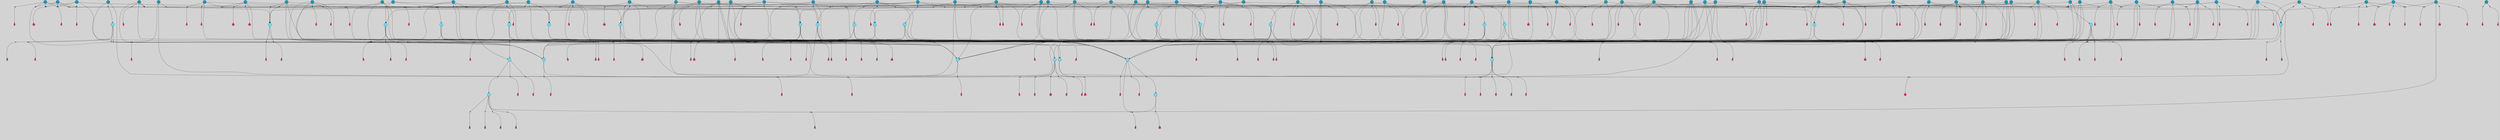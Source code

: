 // File exported with GEGELATI v1.3.1
// On the 2024-04-08 17:49:21
// With the File::TPGGraphDotExporter
digraph{
	graph[pad = "0.212, 0.055" bgcolor = lightgray]
	node[shape=circle style = filled label = ""]
		T3 [fillcolor="#66ddff"]
		T7 [fillcolor="#66ddff"]
		T9 [fillcolor="#66ddff"]
		T11 [fillcolor="#66ddff"]
		T24 [fillcolor="#66ddff"]
		T27 [fillcolor="#66ddff"]
		T90 [fillcolor="#66ddff"]
		T111 [fillcolor="#66ddff"]
		T129 [fillcolor="#66ddff"]
		T150 [fillcolor="#66ddff"]
		T159 [fillcolor="#66ddff"]
		T193 [fillcolor="#66ddff"]
		T211 [fillcolor="#66ddff"]
		T212 [fillcolor="#66ddff"]
		T215 [fillcolor="#66ddff"]
		T255 [fillcolor="#1199bb"]
		T321 [fillcolor="#66ddff"]
		T322 [fillcolor="#1199bb"]
		T399 [fillcolor="#66ddff"]
		T414 [fillcolor="#1199bb"]
		T421 [fillcolor="#1199bb"]
		T422 [fillcolor="#66ddff"]
		T426 [fillcolor="#66ddff"]
		T116 [fillcolor="#1199bb"]
		T448 [fillcolor="#66ddff"]
		T457 [fillcolor="#66ddff"]
		T471 [fillcolor="#1199bb"]
		T472 [fillcolor="#1199bb"]
		T479 [fillcolor="#66ddff"]
		T493 [fillcolor="#1199bb"]
		T506 [fillcolor="#66ddff"]
		T507 [fillcolor="#1199bb"]
		T510 [fillcolor="#1199bb"]
		T511 [fillcolor="#1199bb"]
		T521 [fillcolor="#1199bb"]
		T522 [fillcolor="#66ddff"]
		T535 [fillcolor="#1199bb"]
		T539 [fillcolor="#1199bb"]
		T547 [fillcolor="#1199bb"]
		T557 [fillcolor="#66ddff"]
		T563 [fillcolor="#1199bb"]
		T564 [fillcolor="#1199bb"]
		T566 [fillcolor="#1199bb"]
		T568 [fillcolor="#1199bb"]
		T569 [fillcolor="#1199bb"]
		T570 [fillcolor="#1199bb"]
		T575 [fillcolor="#1199bb"]
		T577 [fillcolor="#1199bb"]
		T578 [fillcolor="#1199bb"]
		T580 [fillcolor="#1199bb"]
		T583 [fillcolor="#66ddff"]
		T585 [fillcolor="#66ddff"]
		T587 [fillcolor="#1199bb"]
		T590 [fillcolor="#1199bb"]
		T591 [fillcolor="#1199bb"]
		T593 [fillcolor="#66ddff"]
		T595 [fillcolor="#1199bb"]
		T599 [fillcolor="#1199bb"]
		T604 [fillcolor="#1199bb"]
		T606 [fillcolor="#1199bb"]
		T607 [fillcolor="#1199bb"]
		T608 [fillcolor="#1199bb"]
		T609 [fillcolor="#1199bb"]
		T610 [fillcolor="#1199bb"]
		T611 [fillcolor="#1199bb"]
		T612 [fillcolor="#1199bb"]
		T614 [fillcolor="#1199bb"]
		T615 [fillcolor="#1199bb"]
		T618 [fillcolor="#1199bb"]
		T620 [fillcolor="#66ddff"]
		T621 [fillcolor="#1199bb"]
		T627 [fillcolor="#1199bb"]
		T628 [fillcolor="#1199bb"]
		T629 [fillcolor="#1199bb"]
		T631 [fillcolor="#1199bb"]
		T632 [fillcolor="#1199bb"]
		T633 [fillcolor="#1199bb"]
		T634 [fillcolor="#1199bb"]
		T635 [fillcolor="#1199bb"]
		T636 [fillcolor="#1199bb"]
		T637 [fillcolor="#1199bb"]
		T638 [fillcolor="#1199bb"]
		T640 [fillcolor="#1199bb"]
		T641 [fillcolor="#1199bb"]
		T643 [fillcolor="#1199bb"]
		T646 [fillcolor="#1199bb"]
		T648 [fillcolor="#1199bb"]
		T649 [fillcolor="#1199bb"]
		T206 [fillcolor="#1199bb"]
		T650 [fillcolor="#1199bb"]
		T651 [fillcolor="#1199bb"]
		T594 [fillcolor="#1199bb"]
		T652 [fillcolor="#1199bb"]
		T653 [fillcolor="#1199bb"]
		T654 [fillcolor="#1199bb"]
		T655 [fillcolor="#1199bb"]
		T656 [fillcolor="#1199bb"]
		T657 [fillcolor="#1199bb"]
		T658 [fillcolor="#1199bb"]
		T659 [fillcolor="#1199bb"]
		T275 [fillcolor="#1199bb"]
		T660 [fillcolor="#1199bb"]
		T661 [fillcolor="#1199bb"]
		T662 [fillcolor="#1199bb"]
		T663 [fillcolor="#1199bb"]
		P8047 [fillcolor="#cccccc" shape=point] //6|
		I8047 [shape=box style=invis label="6|1&2|6#1|7&#92;n10|7&2|0#1|5&#92;n9|4&0|1#2|2&#92;n8|6&0|0#1|0&#92;n"]
		P8047 -> I8047[style=invis]
		A6180 [fillcolor="#ff3366" shape=box margin=0.03 width=0 height=0 label="3"]
		T3 -> P8047 -> A6180
		P8048 [fillcolor="#cccccc" shape=point] //3|
		I8048 [shape=box style=invis label="7|6&2|4#0|2&#92;n10|3&2|7#1|4&#92;n11|6&0|4#0|1&#92;n7|1&0|0#2|6&#92;n7|6&0|3#2|6&#92;n4|0&2|6#0|1&#92;n4|4&2|5#0|2&#92;n4|6&0|4#2|7&#92;n10|0&2|3#1|5&#92;n2|6&0|5#0|2&#92;n1|0&2|3#0|7&#92;n1|6&2|0#0|5&#92;n6|2&0|1#0|7&#92;n9|2&0|3#2|7&#92;n5|3&0|6#0|6&#92;n1|7&2|5#2|3&#92;n8|1&2|7#0|6&#92;n1|0&2|5#2|1&#92;n7|1&2|2#2|5&#92;n7|4&2|6#0|3&#92;n"]
		P8048 -> I8048[style=invis]
		A6181 [fillcolor="#ff3366" shape=box margin=0.03 width=0 height=0 label="4"]
		T3 -> P8048 -> A6181
		P8049 [fillcolor="#cccccc" shape=point] //-3|
		I8049 [shape=box style=invis label="1|6&2|7#0|7&#92;n10|2&0|7#1|3&#92;n9|6&2|7#2|2&#92;n5|3&0|7#0|7&#92;n1|6&2|3#0|0&#92;n2|3&2|3#2|2&#92;n5|1&2|6#0|6&#92;n"]
		P8049 -> I8049[style=invis]
		A6182 [fillcolor="#ff3366" shape=box margin=0.03 width=0 height=0 label="7"]
		T7 -> P8049 -> A6182
		P8050 [fillcolor="#cccccc" shape=point] //5|
		I8050 [shape=box style=invis label="0|5&2|3#0|1&#92;n0|6&2|1#2|4&#92;n6|2&2|6#0|7&#92;n7|4&0|3#0|1&#92;n5|4&0|7#1|6&#92;n9|1&0|5#2|2&#92;n6|3&2|3#1|7&#92;n11|7&2|4#1|6&#92;n2|5&0|1#0|0&#92;n4|7&0|0#0|2&#92;n6|2&0|6#0|0&#92;n2|1&2|6#2|4&#92;n10|0&2|0#1|0&#92;n6|6&2|4#0|6&#92;n"]
		P8050 -> I8050[style=invis]
		A6183 [fillcolor="#ff3366" shape=box margin=0.03 width=0 height=0 label="8"]
		T7 -> P8050 -> A6183
		P8051 [fillcolor="#cccccc" shape=point] //-6|
		I8051 [shape=box style=invis label="11|1&0|7#2|0&#92;n10|4&0|1#1|0&#92;n4|3&2|4#2|1&#92;n0|5&2|0#0|0&#92;n6|1&0|0#0|3&#92;n8|2&2|0#0|4&#92;n11|4&2|0#1|6&#92;n7|0&2|6#2|3&#92;n5|3&2|6#2|0&#92;n2|0&2|0#0|4&#92;n"]
		P8051 -> I8051[style=invis]
		A6184 [fillcolor="#ff3366" shape=box margin=0.03 width=0 height=0 label="9"]
		T9 -> P8051 -> A6184
		P8052 [fillcolor="#cccccc" shape=point] //2|
		I8052 [shape=box style=invis label="6|3&2|7#1|4&#92;n8|6&0|0#2|5&#92;n2|1&0|2#0|3&#92;n8|7&0|6#0|4&#92;n2|1&2|0#0|1&#92;n0|0&2|2#2|3&#92;n6|6&0|7#2|1&#92;n6|1&0|7#2|6&#92;n5|4&2|7#0|4&#92;n0|3&0|4#2|0&#92;n11|0&2|0#2|5&#92;n4|5&2|5#2|4&#92;n5|7&0|6#0|4&#92;n9|7&2|5#0|3&#92;n5|4&2|1#0|3&#92;n5|3&0|1#1|7&#92;n0|4&0|3#2|5&#92;n"]
		P8052 -> I8052[style=invis]
		A6185 [fillcolor="#ff3366" shape=box margin=0.03 width=0 height=0 label="10"]
		T9 -> P8052 -> A6185
		P8053 [fillcolor="#cccccc" shape=point] //6|
		I8053 [shape=box style=invis label="3|0&2|7#2|2&#92;n3|2&0|4#2|5&#92;n5|1&0|2#1|0&#92;n8|7&0|1#2|0&#92;n8|5&0|3#0|6&#92;n0|2&0|2#2|3&#92;n1|5&2|5#0|5&#92;n5|6&0|6#0|7&#92;n6|7&0|0#2|6&#92;n1|2&2|3#0|0&#92;n7|7&2|3#0|4&#92;n0|7&2|7#0|6&#92;n1|0&2|2#2|7&#92;n4|4&0|1#0|0&#92;n"]
		P8053 -> I8053[style=invis]
		A6186 [fillcolor="#ff3366" shape=box margin=0.03 width=0 height=0 label="11"]
		T11 -> P8053 -> A6186
		P8054 [fillcolor="#cccccc" shape=point] //-4|
		I8054 [shape=box style=invis label="4|1&0|4#2|6&#92;n1|2&2|2#2|0&#92;n1|2&2|0#0|6&#92;n8|4&2|3#2|5&#92;n5|5&2|1#1|0&#92;n"]
		P8054 -> I8054[style=invis]
		A6187 [fillcolor="#ff3366" shape=box margin=0.03 width=0 height=0 label="12"]
		T11 -> P8054 -> A6187
		P8055 [fillcolor="#cccccc" shape=point] //1|
		I8055 [shape=box style=invis label="5|1&0|6#2|7&#92;n2|4&0|4#2|2&#92;n0|6&0|5#0|4&#92;n10|6&2|5#1|6&#92;n9|3&0|1#1|7&#92;n10|3&2|2#1|0&#92;n5|0&0|0#2|1&#92;n11|3&2|3#1|5&#92;n10|3&0|1#1|0&#92;n2|4&0|1#0|1&#92;n0|2&0|3#2|4&#92;n9|2&2|1#2|5&#92;n11|7&2|6#2|6&#92;n"]
		P8055 -> I8055[style=invis]
		T24 -> P8055 -> T7
		P8056 [fillcolor="#cccccc" shape=point] //5|
		I8056 [shape=box style=invis label="3|0&2|0#0|1&#92;n3|0&0|7#0|1&#92;n5|3&0|2#2|6&#92;n4|4&2|4#2|6&#92;n11|2&0|7#1|6&#92;n2|7&2|2#2|5&#92;n9|3&2|6#2|7&#92;n7|7&0|0#0|4&#92;n6|1&2|4#2|3&#92;n5|4&2|0#1|6&#92;n1|3&0|7#0|4&#92;n"]
		P8056 -> I8056[style=invis]
		A6188 [fillcolor="#ff3366" shape=box margin=0.03 width=0 height=0 label="7"]
		T24 -> P8056 -> A6188
		P8057 [fillcolor="#cccccc" shape=point] //-2|
		I8057 [shape=box style=invis label="4|1&0|4#0|3&#92;n4|2&0|5#2|0&#92;n5|5&2|6#0|5&#92;n1|4&0|1#0|2&#92;n6|3&2|7#1|5&#92;n0|4&2|0#0|3&#92;n8|5&2|5#1|2&#92;n10|7&2|7#1|1&#92;n3|4&0|0#2|1&#92;n3|6&2|5#2|5&#92;n8|3&0|1#0|7&#92;n10|0&2|7#1|3&#92;n4|1&2|4#0|1&#92;n9|3&2|0#0|4&#92;n3|6&2|0#0|4&#92;n1|2&0|6#2|1&#92;n4|0&2|1#2|2&#92;n"]
		P8057 -> I8057[style=invis]
		A6189 [fillcolor="#ff3366" shape=box margin=0.03 width=0 height=0 label="14"]
		T24 -> P8057 -> A6189
		P8058 [fillcolor="#cccccc" shape=point] //2|
		I8058 [shape=box style=invis label="9|1&2|3#0|1&#92;n5|2&2|0#2|4&#92;n3|6&2|5#2|7&#92;n7|0&2|5#0|4&#92;n1|2&0|3#0|5&#92;n7|3&2|7#0|0&#92;n"]
		P8058 -> I8058[style=invis]
		A6190 [fillcolor="#ff3366" shape=box margin=0.03 width=0 height=0 label="2"]
		T27 -> P8058 -> A6190
		P8059 [fillcolor="#cccccc" shape=point] //-6|
		I8059 [shape=box style=invis label="7|5&0|4#0|4&#92;n11|0&2|5#2|1&#92;n"]
		P8059 -> I8059[style=invis]
		A6191 [fillcolor="#ff3366" shape=box margin=0.03 width=0 height=0 label="3"]
		T27 -> P8059 -> A6191
		T27 -> P8048
		P8060 [fillcolor="#cccccc" shape=point] //0|
		I8060 [shape=box style=invis label="2|5&0|1#0|6&#92;n6|1&2|2#2|7&#92;n8|0&0|3#1|4&#92;n4|3&2|5#2|4&#92;n8|1&2|4#0|0&#92;n6|6&0|1#2|6&#92;n11|7&2|4#2|5&#92;n6|2&2|4#0|2&#92;n8|5&2|4#2|4&#92;n2|1&2|1#2|2&#92;n2|7&2|5#2|6&#92;n9|7&0|5#0|4&#92;n1|2&0|5#2|6&#92;n4|2&2|3#2|7&#92;n3|3&2|1#0|2&#92;n"]
		P8060 -> I8060[style=invis]
		A6192 [fillcolor="#ff3366" shape=box margin=0.03 width=0 height=0 label="5"]
		T27 -> P8060 -> A6192
		P8061 [fillcolor="#cccccc" shape=point] //0|
		I8061 [shape=box style=invis label="4|0&0|3#2|7&#92;n10|2&0|3#1|7&#92;n3|5&0|2#0|3&#92;n4|5&0|0#2|1&#92;n10|7&2|0#1|2&#92;n5|3&2|3#1|6&#92;n9|5&2|0#0|4&#92;n5|4&2|7#0|2&#92;n10|3&2|7#1|4&#92;n7|2&0|1#2|6&#92;n8|6&0|5#0|5&#92;n8|7&2|3#0|5&#92;n2|6&2|4#0|0&#92;n"]
		P8061 -> I8061[style=invis]
		A6193 [fillcolor="#ff3366" shape=box margin=0.03 width=0 height=0 label="5"]
		T27 -> P8061 -> A6193
		P8062 [fillcolor="#cccccc" shape=point] //-2|
		I8062 [shape=box style=invis label="8|4&2|1#2|5&#92;n4|1&0|7#2|1&#92;n5|7&2|3#2|2&#92;n10|4&2|5#1|7&#92;n10|0&2|6#1|3&#92;n4|5&2|7#0|6&#92;n9|5&2|4#0|4&#92;n2|4&0|5#0|7&#92;n11|1&2|4#2|6&#92;n5|6&0|7#1|2&#92;n2|7&2|7#2|6&#92;n5|2&0|5#1|5&#92;n3|0&0|6#0|2&#92;n4|0&0|4#2|4&#92;n4|4&2|6#0|7&#92;n10|6&2|0#1|4&#92;n9|7&0|3#1|4&#92;n1|4&2|6#0|3&#92;n11|5&2|6#0|3&#92;n0|3&0|5#0|1&#92;n"]
		P8062 -> I8062[style=invis]
		A6194 [fillcolor="#ff3366" shape=box margin=0.03 width=0 height=0 label="13"]
		T90 -> P8062 -> A6194
		P8063 [fillcolor="#cccccc" shape=point] //4|
		I8063 [shape=box style=invis label="7|1&2|6#1|3&#92;n10|1&0|3#1|6&#92;n8|5&2|3#2|1&#92;n11|5&0|0#2|6&#92;n4|1&0|6#0|0&#92;n11|1&0|2#0|3&#92;n2|0&2|1#0|7&#92;n"]
		P8063 -> I8063[style=invis]
		A6195 [fillcolor="#ff3366" shape=box margin=0.03 width=0 height=0 label="2"]
		T90 -> P8063 -> A6195
		P8064 [fillcolor="#cccccc" shape=point] //7|
		I8064 [shape=box style=invis label="10|3&0|1#1|4&#92;n4|6&0|0#0|2&#92;n4|5&0|6#0|0&#92;n4|3&0|6#2|1&#92;n7|0&0|3#1|2&#92;n4|7&0|6#0|5&#92;n7|6&0|7#0|6&#92;n6|6&0|0#0|3&#92;n11|1&0|4#2|5&#92;n10|2&0|3#1|2&#92;n"]
		P8064 -> I8064[style=invis]
		A6196 [fillcolor="#ff3366" shape=box margin=0.03 width=0 height=0 label="4"]
		T90 -> P8064 -> A6196
		P8065 [fillcolor="#cccccc" shape=point] //-3|
		I8065 [shape=box style=invis label="8|1&2|3#0|5&#92;n0|6&0|5#0|5&#92;n3|7&2|1#0|6&#92;n3|5&0|1#0|0&#92;n9|5&2|0#0|4&#92;n3|5&0|2#0|3&#92;n10|6&2|4#1|0&#92;n9|4&2|7#2|6&#92;n1|7&2|5#2|2&#92;n"]
		P8065 -> I8065[style=invis]
		A6197 [fillcolor="#ff3366" shape=box margin=0.03 width=0 height=0 label="5"]
		T90 -> P8065 -> A6197
		P8066 [fillcolor="#cccccc" shape=point] //-7|
		I8066 [shape=box style=invis label="3|0&2|0#0|1&#92;n1|1&0|2#0|4&#92;n11|2&0|7#1|6&#92;n9|7&0|0#0|4&#92;n3|0&0|7#0|1&#92;n9|3&2|6#2|7&#92;n5|3&0|2#2|6&#92;n6|1&2|4#2|3&#92;n5|4&2|0#1|6&#92;n1|3&0|7#0|7&#92;n"]
		P8066 -> I8066[style=invis]
		A6198 [fillcolor="#ff3366" shape=box margin=0.03 width=0 height=0 label="7"]
		T90 -> P8066 -> A6198
		P8067 [fillcolor="#cccccc" shape=point] //-5|
		I8067 [shape=box style=invis label="0|0&2|3#0|2&#92;n10|5&0|6#1|3&#92;n7|3&0|6#2|3&#92;n3|4&0|6#0|6&#92;n10|5&0|2#1|1&#92;n5|0&0|1#0|3&#92;n6|6&2|5#1|5&#92;n7|4&0|2#1|7&#92;n5|7&0|1#2|5&#92;n1|5&0|0#0|3&#92;n7|5&2|1#2|6&#92;n9|0&0|2#0|0&#92;n4|0&2|4#0|0&#92;n4|6&0|0#2|3&#92;n3|1&0|6#2|5&#92;n7|7&2|1#2|3&#92;n9|4&2|2#0|6&#92;n"]
		P8067 -> I8067[style=invis]
		T111 -> P8067 -> T9
		P8068 [fillcolor="#cccccc" shape=point] //7|
		I8068 [shape=box style=invis label="7|4&2|1#2|0&#92;n4|1&2|4#2|3&#92;n5|0&2|0#2|2&#92;n6|1&2|4#2|6&#92;n"]
		P8068 -> I8068[style=invis]
		A6199 [fillcolor="#ff3366" shape=box margin=0.03 width=0 height=0 label="9"]
		T111 -> P8068 -> A6199
		P8069 [fillcolor="#cccccc" shape=point] //2|
		I8069 [shape=box style=invis label="3|0&2|0#0|1&#92;n11|2&0|7#1|6&#92;n8|7&2|4#0|5&#92;n5|3&0|2#2|6&#92;n4|4&2|4#2|6&#92;n3|0&0|7#0|1&#92;n2|7&2|2#2|5&#92;n9|3&2|6#2|7&#92;n7|7&0|0#0|4&#92;n6|1&2|4#1|3&#92;n5|4&2|0#1|6&#92;n1|3&0|7#0|4&#92;n"]
		P8069 -> I8069[style=invis]
		A6200 [fillcolor="#ff3366" shape=box margin=0.03 width=0 height=0 label="7"]
		T111 -> P8069 -> A6200
		T111 -> P8051
		P8070 [fillcolor="#cccccc" shape=point] //8|
		I8070 [shape=box style=invis label="9|0&0|1#2|0&#92;n10|1&2|5#1|4&#92;n8|2&2|6#0|4&#92;n2|4&2|5#2|3&#92;n4|2&2|2#0|2&#92;n7|5&0|2#0|0&#92;n8|2&2|1#1|3&#92;n8|7&0|7#2|1&#92;n1|1&0|0#0|7&#92;n5|6&2|5#1|0&#92;n6|6&2|5#0|0&#92;n11|4&0|3#2|6&#92;n4|2&2|4#0|7&#92;n5|6&0|1#2|0&#92;n11|3&0|2#0|7&#92;n"]
		P8070 -> I8070[style=invis]
		A6201 [fillcolor="#ff3366" shape=box margin=0.03 width=0 height=0 label="6"]
		T129 -> P8070 -> A6201
		T129 -> P8056
		P8071 [fillcolor="#cccccc" shape=point] //10|
		I8071 [shape=box style=invis label="4|5&2|7#2|1&#92;n1|7&2|3#0|6&#92;n3|5&2|2#0|3&#92;n10|3&0|7#1|4&#92;n7|1&0|4#2|6&#92;n10|2&0|3#1|7&#92;n9|5&2|0#0|4&#92;n4|0&0|3#2|7&#92;n11|4&2|6#1|2&#92;n5|4&2|7#0|2&#92;n2|6&2|4#0|0&#92;n6|5&0|7#2|1&#92;n5|3&2|3#1|6&#92;n10|7&2|0#1|2&#92;n"]
		P8071 -> I8071[style=invis]
		A6202 [fillcolor="#ff3366" shape=box margin=0.03 width=0 height=0 label="5"]
		T129 -> P8071 -> A6202
		P8072 [fillcolor="#cccccc" shape=point] //5|
		I8072 [shape=box style=invis label="9|4&2|3#1|3&#92;n0|4&2|4#0|5&#92;n6|1&2|6#2|5&#92;n4|0&0|5#2|0&#92;n"]
		P8072 -> I8072[style=invis]
		A6203 [fillcolor="#ff3366" shape=box margin=0.03 width=0 height=0 label="7"]
		T129 -> P8072 -> A6203
		P8073 [fillcolor="#cccccc" shape=point] //6|
		I8073 [shape=box style=invis label="9|4&2|7#0|6&#92;n8|4&0|1#1|0&#92;n1|3&0|0#2|1&#92;n2|4&0|6#2|2&#92;n5|1&2|5#0|7&#92;n3|0&0|3#2|6&#92;n2|2&2|6#0|2&#92;n8|4&0|4#2|2&#92;n5|1&2|4#0|3&#92;n9|4&0|6#0|6&#92;n5|0&2|2#1|5&#92;n11|7&0|0#1|1&#92;n0|4&0|3#0|3&#92;n7|7&2|4#2|5&#92;n1|5&0|1#2|1&#92;n"]
		P8073 -> I8073[style=invis]
		A6204 [fillcolor="#ff3366" shape=box margin=0.03 width=0 height=0 label="1"]
		T129 -> P8073 -> A6204
		P8074 [fillcolor="#cccccc" shape=point] //-3|
		I8074 [shape=box style=invis label="2|6&0|0#0|7&#92;n9|6&2|0#0|6&#92;n3|0&0|5#0|1&#92;n5|5&0|4#0|3&#92;n6|1&2|4#2|3&#92;n2|7&2|2#2|5&#92;n5|3&0|2#2|6&#92;n7|7&0|0#0|4&#92;n5|4&2|0#1|6&#92;n9|3&2|6#2|7&#92;n1|3&0|7#0|4&#92;n"]
		P8074 -> I8074[style=invis]
		A6205 [fillcolor="#ff3366" shape=box margin=0.03 width=0 height=0 label="7"]
		T150 -> P8074 -> A6205
		P8075 [fillcolor="#cccccc" shape=point] //4|
		I8075 [shape=box style=invis label="6|0&0|7#1|0&#92;n8|6&2|6#2|7&#92;n"]
		P8075 -> I8075[style=invis]
		A6206 [fillcolor="#ff3366" shape=box margin=0.03 width=0 height=0 label="3"]
		T150 -> P8075 -> A6206
		P8076 [fillcolor="#cccccc" shape=point] //0|
		I8076 [shape=box style=invis label="2|5&0|1#0|6&#92;n6|1&2|2#2|7&#92;n8|0&0|3#1|4&#92;n11|7&2|4#2|5&#92;n8|1&2|4#0|0&#92;n6|6&0|1#2|6&#92;n7|0&2|4#1|0&#92;n4|1&2|5#2|4&#92;n6|2&2|4#0|2&#92;n8|5&2|4#2|4&#92;n2|1&2|1#2|2&#92;n2|7&2|5#2|6&#92;n9|7&0|5#0|4&#92;n1|2&0|5#2|6&#92;n4|2&2|3#2|7&#92;n3|3&2|1#0|2&#92;n"]
		P8076 -> I8076[style=invis]
		A6207 [fillcolor="#ff3366" shape=box margin=0.03 width=0 height=0 label="5"]
		T150 -> P8076 -> A6207
		P8077 [fillcolor="#cccccc" shape=point] //-8|
		I8077 [shape=box style=invis label="7|5&0|4#2|4&#92;n"]
		P8077 -> I8077[style=invis]
		A6208 [fillcolor="#ff3366" shape=box margin=0.03 width=0 height=0 label="3"]
		T150 -> P8077 -> A6208
		P8078 [fillcolor="#cccccc" shape=point] //7|
		I8078 [shape=box style=invis label="1|6&2|7#0|7&#92;n9|6&2|7#2|2&#92;n10|2&0|7#1|0&#92;n1|6&2|3#0|0&#92;n5|0&2|2#1|1&#92;n2|3&2|3#2|2&#92;n5|1&2|6#0|6&#92;n"]
		P8078 -> I8078[style=invis]
		T150 -> P8078 -> T90
		P8079 [fillcolor="#cccccc" shape=point] //7|
		I8079 [shape=box style=invis label="7|0&2|1#2|0&#92;n9|7&2|1#1|7&#92;n8|2&0|1#1|0&#92;n6|6&0|2#1|1&#92;n2|2&0|5#0|0&#92;n5|7&0|0#2|1&#92;n5|1&2|5#1|5&#92;n4|7&2|4#2|3&#92;n10|5&2|2#1|5&#92;n1|3&2|2#2|0&#92;n10|2&2|6#1|5&#92;n"]
		P8079 -> I8079[style=invis]
		A6209 [fillcolor="#ff3366" shape=box margin=0.03 width=0 height=0 label="1"]
		T159 -> P8079 -> A6209
		P8080 [fillcolor="#cccccc" shape=point] //7|
		I8080 [shape=box style=invis label="7|4&2|7#0|4&#92;n4|6&0|1#2|5&#92;n2|1&2|3#0|0&#92;n4|3&2|0#0|1&#92;n0|0&2|7#2|7&#92;n7|7&0|5#2|3&#92;n5|0&2|1#2|2&#92;n10|0&0|4#1|2&#92;n4|4&0|7#0|0&#92;n6|7&0|2#0|1&#92;n1|4&2|5#0|4&#92;n"]
		P8080 -> I8080[style=invis]
		A6210 [fillcolor="#ff3366" shape=box margin=0.03 width=0 height=0 label="0"]
		T159 -> P8080 -> A6210
		P8081 [fillcolor="#cccccc" shape=point] //5|
		I8081 [shape=box style=invis label="0|5&2|3#0|1&#92;n0|6&2|1#2|4&#92;n6|2&2|6#0|7&#92;n9|0&2|7#1|1&#92;n7|4&0|3#0|1&#92;n11|7&2|4#1|6&#92;n9|1&0|5#2|2&#92;n5|4&0|7#1|6&#92;n2|5&0|1#0|0&#92;n4|7&0|0#0|2&#92;n6|2&0|6#0|0&#92;n2|1&2|6#2|4&#92;n10|0&0|0#1|0&#92;n6|6&2|4#0|6&#92;n"]
		P8081 -> I8081[style=invis]
		T159 -> P8081 -> T129
		P8082 [fillcolor="#cccccc" shape=point] //-2|
		I8082 [shape=box style=invis label="1|0&0|3#0|3&#92;n2|7&0|4#0|4&#92;n11|6&2|1#1|4&#92;n6|1&2|5#0|0&#92;n2|0&2|0#0|6&#92;n1|3&2|1#0|4&#92;n"]
		P8082 -> I8082[style=invis]
		A6211 [fillcolor="#ff3366" shape=box margin=0.03 width=0 height=0 label="2"]
		T193 -> P8082 -> A6211
		P8083 [fillcolor="#cccccc" shape=point] //3|
		I8083 [shape=box style=invis label="5|4&2|7#0|4&#92;n0|4&0|3#2|5&#92;n8|6&0|0#2|5&#92;n2|1&0|2#0|3&#92;n9|7&0|6#0|4&#92;n0|0&2|2#2|3&#92;n6|6&0|7#2|1&#92;n6|1&0|7#2|6&#92;n0|3&0|4#2|0&#92;n11|0&2|0#2|5&#92;n4|5&2|5#2|4&#92;n5|3&0|1#1|7&#92;n9|7&2|2#0|3&#92;n5|4&2|1#0|3&#92;n5|0&0|6#0|4&#92;n0|0&0|1#2|0&#92;n"]
		P8083 -> I8083[style=invis]
		A6212 [fillcolor="#ff3366" shape=box margin=0.03 width=0 height=0 label="10"]
		T193 -> P8083 -> A6212
		P8084 [fillcolor="#cccccc" shape=point] //-1|
		I8084 [shape=box style=invis label="1|7&2|1#0|6&#92;n8|1&2|3#0|5&#92;n10|6&2|7#1|0&#92;n1|7&2|5#0|2&#92;n0|3&0|3#2|2&#92;n3|5&0|1#0|0&#92;n3|5&0|2#0|3&#92;n1|5&2|0#0|4&#92;n5|7&2|2#2|5&#92;n4|0&2|3#0|3&#92;n"]
		P8084 -> I8084[style=invis]
		T193 -> P8084 -> T3
		P8085 [fillcolor="#cccccc" shape=point] //10|
		I8085 [shape=box style=invis label="6|1&2|4#2|3&#92;n3|0&0|7#0|1&#92;n5|3&0|2#2|6&#92;n4|4&0|4#2|6&#92;n5|4&2|0#1|6&#92;n10|5&0|6#1|5&#92;n2|5&2|1#2|2&#92;n1|3&0|7#0|4&#92;n3|0&2|0#0|1&#92;n11|2&0|5#1|6&#92;n9|3&2|6#2|7&#92;n7|7&0|0#0|4&#92;n"]
		P8085 -> I8085[style=invis]
		A6213 [fillcolor="#ff3366" shape=box margin=0.03 width=0 height=0 label="7"]
		T193 -> P8085 -> A6213
		P8086 [fillcolor="#cccccc" shape=point] //5|
		I8086 [shape=box style=invis label="3|0&2|0#0|1&#92;n3|0&0|7#0|1&#92;n5|3&0|2#2|6&#92;n4|4&2|4#2|6&#92;n11|2&0|7#1|6&#92;n2|7&2|2#2|5&#92;n9|3&2|6#2|7&#92;n7|7&0|0#0|4&#92;n6|1&2|4#2|3&#92;n5|4&2|0#1|6&#92;n1|3&0|7#0|4&#92;n"]
		P8086 -> I8086[style=invis]
		A6214 [fillcolor="#ff3366" shape=box margin=0.03 width=0 height=0 label="7"]
		T211 -> P8086 -> A6214
		P8087 [fillcolor="#cccccc" shape=point] //10|
		I8087 [shape=box style=invis label="4|5&2|7#2|1&#92;n1|7&2|3#0|6&#92;n3|5&2|2#0|3&#92;n10|3&0|7#1|4&#92;n7|1&0|4#2|6&#92;n10|2&0|3#1|7&#92;n9|5&2|0#0|4&#92;n4|0&0|3#2|7&#92;n11|4&2|6#1|2&#92;n5|4&2|7#0|2&#92;n2|6&2|4#0|0&#92;n6|5&0|7#2|1&#92;n5|3&2|3#1|6&#92;n10|7&2|0#1|2&#92;n"]
		P8087 -> I8087[style=invis]
		A6215 [fillcolor="#ff3366" shape=box margin=0.03 width=0 height=0 label="5"]
		T211 -> P8087 -> A6215
		P8088 [fillcolor="#cccccc" shape=point] //8|
		I8088 [shape=box style=invis label="9|0&0|1#2|0&#92;n10|1&2|5#1|4&#92;n8|2&2|6#0|4&#92;n2|4&2|5#2|3&#92;n4|2&2|2#0|2&#92;n7|5&0|2#0|0&#92;n8|2&2|1#1|3&#92;n8|7&0|7#2|1&#92;n1|1&0|0#0|7&#92;n5|6&2|5#1|0&#92;n6|6&2|5#0|0&#92;n11|4&0|3#2|6&#92;n4|2&2|4#0|7&#92;n5|6&0|1#2|0&#92;n11|3&0|2#0|7&#92;n"]
		P8088 -> I8088[style=invis]
		A6216 [fillcolor="#ff3366" shape=box margin=0.03 width=0 height=0 label="6"]
		T211 -> P8088 -> A6216
		P8089 [fillcolor="#cccccc" shape=point] //5|
		I8089 [shape=box style=invis label="0|5&2|3#0|1&#92;n0|6&2|1#2|4&#92;n6|2&2|6#0|7&#92;n9|0&2|7#1|1&#92;n7|4&0|3#0|1&#92;n11|7&2|4#1|6&#92;n9|1&0|5#2|2&#92;n5|4&0|7#1|6&#92;n2|5&0|1#0|0&#92;n4|7&0|0#0|2&#92;n6|2&0|6#0|0&#92;n2|1&2|6#2|4&#92;n10|0&0|0#1|0&#92;n6|6&2|4#0|6&#92;n"]
		P8089 -> I8089[style=invis]
		T212 -> P8089 -> T211
		P8090 [fillcolor="#cccccc" shape=point] //6|
		I8090 [shape=box style=invis label="9|4&2|7#0|6&#92;n8|4&0|1#1|0&#92;n1|3&0|0#2|1&#92;n2|4&0|6#2|2&#92;n5|1&2|5#0|7&#92;n3|0&0|3#2|6&#92;n2|2&2|6#0|2&#92;n8|4&0|4#2|2&#92;n5|1&2|4#0|3&#92;n9|4&0|6#0|6&#92;n5|0&2|2#1|5&#92;n11|7&0|0#1|1&#92;n0|4&0|3#0|3&#92;n7|7&2|4#2|5&#92;n1|5&0|1#2|1&#92;n"]
		P8090 -> I8090[style=invis]
		A6217 [fillcolor="#ff3366" shape=box margin=0.03 width=0 height=0 label="1"]
		T211 -> P8090 -> A6217
		P8091 [fillcolor="#cccccc" shape=point] //7|
		I8091 [shape=box style=invis label="7|4&2|7#0|4&#92;n4|6&0|1#2|5&#92;n2|1&2|3#0|0&#92;n4|3&2|0#0|1&#92;n0|0&2|7#2|7&#92;n7|7&0|5#2|3&#92;n5|0&2|1#2|2&#92;n10|0&0|4#1|2&#92;n4|4&0|7#0|0&#92;n6|7&0|2#0|1&#92;n1|4&2|5#0|4&#92;n"]
		P8091 -> I8091[style=invis]
		A6218 [fillcolor="#ff3366" shape=box margin=0.03 width=0 height=0 label="0"]
		T212 -> P8091 -> A6218
		P8092 [fillcolor="#cccccc" shape=point] //5|
		I8092 [shape=box style=invis label="9|4&2|3#1|3&#92;n0|4&2|4#0|5&#92;n6|1&2|6#2|5&#92;n4|0&0|5#2|0&#92;n"]
		P8092 -> I8092[style=invis]
		A6219 [fillcolor="#ff3366" shape=box margin=0.03 width=0 height=0 label="7"]
		T211 -> P8092 -> A6219
		P8093 [fillcolor="#cccccc" shape=point] //7|
		I8093 [shape=box style=invis label="7|0&2|1#2|0&#92;n9|7&2|1#1|7&#92;n8|2&0|1#1|0&#92;n6|6&0|2#1|1&#92;n2|2&0|5#0|0&#92;n5|7&0|0#2|1&#92;n5|1&2|5#1|5&#92;n4|7&2|4#2|3&#92;n10|5&2|2#1|5&#92;n1|3&2|2#2|0&#92;n10|2&2|6#1|5&#92;n"]
		P8093 -> I8093[style=invis]
		A6220 [fillcolor="#ff3366" shape=box margin=0.03 width=0 height=0 label="1"]
		T212 -> P8093 -> A6220
		P8094 [fillcolor="#cccccc" shape=point] //-1|
		I8094 [shape=box style=invis label="11|7&2|0#1|7&#92;n1|5&2|4#2|4&#92;n4|3&0|1#0|5&#92;n1|6&0|0#0|4&#92;n8|6&2|4#0|0&#92;n4|0&0|0#0|5&#92;n10|4&2|0#1|0&#92;n9|6&2|5#1|3&#92;n0|7&2|1#0|5&#92;n0|6&2|3#2|0&#92;n4|4&0|5#0|1&#92;n"]
		P8094 -> I8094[style=invis]
		A6221 [fillcolor="#ff3366" shape=box margin=0.03 width=0 height=0 label="12"]
		T215 -> P8094 -> A6221
		P8095 [fillcolor="#cccccc" shape=point] //1|
		I8095 [shape=box style=invis label="9|3&0|0#1|1&#92;n4|6&0|5#0|7&#92;n3|6&0|0#2|0&#92;n6|2&2|5#1|4&#92;n8|7&0|7#0|0&#92;n5|0&2|6#0|6&#92;n"]
		P8095 -> I8095[style=invis]
		A6222 [fillcolor="#ff3366" shape=box margin=0.03 width=0 height=0 label="5"]
		T215 -> P8095 -> A6222
		P8096 [fillcolor="#cccccc" shape=point] //5|
		I8096 [shape=box style=invis label="4|4&0|6#2|1&#92;n7|6&0|1#1|4&#92;n6|2&0|7#1|3&#92;n9|1&2|6#0|7&#92;n1|6&2|3#0|0&#92;n2|3&2|3#2|2&#92;n1|0&2|7#2|7&#92;n10|3&0|7#1|7&#92;n"]
		P8096 -> I8096[style=invis]
		A6223 [fillcolor="#ff3366" shape=box margin=0.03 width=0 height=0 label="7"]
		T215 -> P8096 -> A6223
		T255 -> P8084
		P8097 [fillcolor="#cccccc" shape=point] //-9|
		I8097 [shape=box style=invis label="7|1&0|0#2|6&#92;n1|6&0|4#2|7&#92;n7|6&2|4#0|2&#92;n10|7&2|1#1|3&#92;n7|6&0|3#2|6&#92;n4|0&2|2#2|1&#92;n1|0&0|5#2|3&#92;n6|1&2|6#1|1&#92;n7|4&2|6#1|0&#92;n9|5&0|1#0|2&#92;n9|2&0|3#0|7&#92;n6|0&2|7#0|6&#92;n10|5&2|3#1|5&#92;n10|0&2|7#1|4&#92;n1|0&2|3#0|7&#92;n5|2&0|6#0|6&#92;n2|6&0|1#0|2&#92;n7|4&2|5#0|3&#92;n3|6&2|4#0|5&#92;n1|6&2|0#0|5&#92;n"]
		P8097 -> I8097[style=invis]
		A6224 [fillcolor="#ff3366" shape=box margin=0.03 width=0 height=0 label="4"]
		T255 -> P8097 -> A6224
		P8098 [fillcolor="#cccccc" shape=point] //7|
		I8098 [shape=box style=invis label="9|6&2|6#1|3&#92;n9|7&2|0#1|7&#92;n3|0&2|0#0|0&#92;n1|6&0|0#0|4&#92;n7|4&0|3#0|1&#92;n"]
		P8098 -> I8098[style=invis]
		A6225 [fillcolor="#ff3366" shape=box margin=0.03 width=0 height=0 label="12"]
		T255 -> P8098 -> A6225
		P8099 [fillcolor="#cccccc" shape=point] //-9|
		I8099 [shape=box style=invis label="11|5&0|0#2|6&#92;n8|5&2|3#2|1&#92;n7|1&0|6#1|3&#92;n11|4&0|2#0|1&#92;n9|0&2|7#1|6&#92;n10|1&0|3#1|6&#92;n0|3&0|4#2|5&#92;n5|7&2|3#1|6&#92;n2|0&2|1#0|7&#92;n"]
		P8099 -> I8099[style=invis]
		A6226 [fillcolor="#ff3366" shape=box margin=0.03 width=0 height=0 label="2"]
		T255 -> P8099 -> A6226
		P8100 [fillcolor="#cccccc" shape=point] //-7|
		I8100 [shape=box style=invis label="9|1&2|7#2|1&#92;n7|0&2|0#2|7&#92;n2|3&2|3#2|2&#92;n8|5&2|1#0|3&#92;n5|5&0|7#0|1&#92;n1|6&2|7#0|7&#92;n10|2&0|7#1|3&#92;n6|4&2|2#2|4&#92;n0|6&2|5#0|2&#92;n"]
		P8100 -> I8100[style=invis]
		A6227 [fillcolor="#ff3366" shape=box margin=0.03 width=0 height=0 label="7"]
		T255 -> P8100 -> A6227
		P8101 [fillcolor="#cccccc" shape=point] //-7|
		I8101 [shape=box style=invis label="9|1&2|7#2|1&#92;n7|0&2|0#2|7&#92;n2|3&2|3#2|2&#92;n8|5&2|1#0|3&#92;n5|5&0|7#0|1&#92;n1|6&2|7#0|7&#92;n10|2&0|7#1|3&#92;n6|4&2|2#2|4&#92;n0|6&2|5#0|2&#92;n"]
		P8101 -> I8101[style=invis]
		A6228 [fillcolor="#ff3366" shape=box margin=0.03 width=0 height=0 label="7"]
		T322 -> P8101 -> A6228
		P8102 [fillcolor="#cccccc" shape=point] //-9|
		I8102 [shape=box style=invis label="11|5&0|0#2|6&#92;n8|5&2|3#2|1&#92;n7|1&0|6#1|3&#92;n11|4&0|2#0|1&#92;n9|0&2|7#1|6&#92;n10|1&0|3#1|6&#92;n0|3&0|4#2|5&#92;n5|7&2|3#1|6&#92;n2|0&2|1#0|7&#92;n"]
		P8102 -> I8102[style=invis]
		A6229 [fillcolor="#ff3366" shape=box margin=0.03 width=0 height=0 label="2"]
		T322 -> P8102 -> A6229
		P8103 [fillcolor="#cccccc" shape=point] //-9|
		I8103 [shape=box style=invis label="7|1&0|0#2|6&#92;n1|6&0|4#2|7&#92;n7|6&2|4#0|2&#92;n10|7&2|1#1|3&#92;n7|6&0|3#2|6&#92;n4|0&2|2#2|1&#92;n1|0&0|5#2|3&#92;n6|1&2|6#1|1&#92;n7|4&2|6#1|0&#92;n9|5&0|1#0|2&#92;n9|2&0|3#0|7&#92;n6|0&2|7#0|6&#92;n10|5&2|3#1|5&#92;n10|0&2|7#1|4&#92;n1|0&2|3#0|7&#92;n5|2&0|6#0|6&#92;n2|6&0|1#0|2&#92;n7|4&2|5#0|3&#92;n3|6&2|4#0|5&#92;n1|6&2|0#0|5&#92;n"]
		P8103 -> I8103[style=invis]
		A6230 [fillcolor="#ff3366" shape=box margin=0.03 width=0 height=0 label="4"]
		T322 -> P8103 -> A6230
		P8104 [fillcolor="#cccccc" shape=point] //3|
		I8104 [shape=box style=invis label="7|6&2|4#0|2&#92;n10|3&2|7#1|4&#92;n11|6&0|4#0|1&#92;n7|1&0|0#2|6&#92;n7|6&0|3#2|6&#92;n4|0&2|6#0|1&#92;n4|4&2|5#0|2&#92;n4|6&0|4#2|7&#92;n10|0&2|3#1|5&#92;n2|6&0|5#0|2&#92;n1|0&2|3#0|7&#92;n1|6&2|0#0|5&#92;n6|2&0|1#0|7&#92;n9|2&0|3#2|7&#92;n5|3&0|6#0|6&#92;n1|7&2|5#2|3&#92;n8|1&2|7#0|6&#92;n1|0&2|5#2|1&#92;n7|1&2|2#2|5&#92;n7|4&2|6#0|3&#92;n"]
		P8104 -> I8104[style=invis]
		A6231 [fillcolor="#ff3366" shape=box margin=0.03 width=0 height=0 label="4"]
		T321 -> P8104 -> A6231
		P8105 [fillcolor="#cccccc" shape=point] //6|
		I8105 [shape=box style=invis label="6|1&2|6#1|7&#92;n10|7&2|0#1|5&#92;n9|4&0|1#2|2&#92;n8|6&0|0#1|0&#92;n"]
		P8105 -> I8105[style=invis]
		A6232 [fillcolor="#ff3366" shape=box margin=0.03 width=0 height=0 label="3"]
		T321 -> P8105 -> A6232
		P8106 [fillcolor="#cccccc" shape=point] //7|
		I8106 [shape=box style=invis label="9|6&2|6#1|3&#92;n9|7&2|0#1|7&#92;n3|0&2|0#0|0&#92;n1|6&0|0#0|4&#92;n7|4&0|3#0|1&#92;n"]
		P8106 -> I8106[style=invis]
		A6233 [fillcolor="#ff3366" shape=box margin=0.03 width=0 height=0 label="12"]
		T322 -> P8106 -> A6233
		P8107 [fillcolor="#cccccc" shape=point] //-1|
		I8107 [shape=box style=invis label="1|7&2|1#0|6&#92;n8|1&2|3#0|5&#92;n10|6&2|7#1|0&#92;n1|7&2|5#0|2&#92;n0|3&0|3#2|2&#92;n3|5&0|1#0|0&#92;n3|5&0|2#0|3&#92;n1|5&2|0#0|4&#92;n5|7&2|2#2|5&#92;n4|0&2|3#0|3&#92;n"]
		P8107 -> I8107[style=invis]
		T322 -> P8107 -> T321
		P8108 [fillcolor="#cccccc" shape=point] //8|
		I8108 [shape=box style=invis label="2|7&0|2#2|6&#92;n2|0&2|0#0|5&#92;n2|7&0|4#0|4&#92;n0|0&2|6#0|0&#92;n"]
		P8108 -> I8108[style=invis]
		A6234 [fillcolor="#ff3366" shape=box margin=0.03 width=0 height=0 label="2"]
		T399 -> P8108 -> A6234
		T399 -> P8084
		P8109 [fillcolor="#cccccc" shape=point] //-4|
		I8109 [shape=box style=invis label="0|6&2|7#2|4&#92;n4|4&0|4#2|6&#92;n3|0&0|7#0|1&#92;n5|3&0|2#2|6&#92;n1|3&0|7#0|1&#92;n5|4&2|0#1|6&#92;n10|5&0|6#1|5&#92;n2|5&2|1#2|2&#92;n6|1&2|4#2|3&#92;n3|0&2|2#0|1&#92;n11|2&0|5#1|6&#92;n9|3&2|6#2|7&#92;n7|7&0|0#0|4&#92;n8|1&0|1#1|5&#92;n"]
		P8109 -> I8109[style=invis]
		A6235 [fillcolor="#ff3366" shape=box margin=0.03 width=0 height=0 label="7"]
		T399 -> P8109 -> A6235
		P8110 [fillcolor="#cccccc" shape=point] //6|
		I8110 [shape=box style=invis label="3|1&0|2#0|4&#92;n6|0&2|2#1|6&#92;n8|6&2|6#1|0&#92;n6|5&2|4#2|5&#92;n"]
		P8110 -> I8110[style=invis]
		A6236 [fillcolor="#ff3366" shape=box margin=0.03 width=0 height=0 label="2"]
		T399 -> P8110 -> A6236
		P8111 [fillcolor="#cccccc" shape=point] //6|
		I8111 [shape=box style=invis label="7|0&2|5#1|2&#92;n10|6&2|1#1|3&#92;n7|5&0|2#0|7&#92;n10|7&0|1#1|5&#92;n4|6&2|5#0|5&#92;n4|4&0|7#2|7&#92;n"]
		P8111 -> I8111[style=invis]
		A6237 [fillcolor="#ff3366" shape=box margin=0.03 width=0 height=0 label="7"]
		T399 -> P8111 -> A6237
		P8112 [fillcolor="#cccccc" shape=point] //-1|
		I8112 [shape=box style=invis label="2|0&0|4#2|2&#92;n8|6&2|3#0|5&#92;n6|3&2|6#2|2&#92;n5|1&0|6#1|6&#92;n7|1&0|7#1|6&#92;n6|6&0|2#2|6&#92;n5|1&0|7#1|6&#92;n1|3&2|1#2|7&#92;n1|6&2|3#0|0&#92;n8|0&0|3#0|7&#92;n2|6&0|7#2|7&#92;n1|1&2|4#2|2&#92;n5|3&0|7#1|5&#92;n5|5&0|6#1|4&#92;n"]
		P8112 -> I8112[style=invis]
		A6238 [fillcolor="#ff3366" shape=box margin=0.03 width=0 height=0 label="7"]
		T414 -> P8112 -> A6238
		P8113 [fillcolor="#cccccc" shape=point] //6|
		I8113 [shape=box style=invis label="2|6&0|1#0|6&#92;n6|1&2|2#2|7&#92;n7|2&2|5#2|2&#92;n2|7&2|5#2|6&#92;n4|3&2|5#2|4&#92;n8|5&2|4#2|4&#92;n6|6&0|1#2|6&#92;n11|7&2|4#2|5&#92;n6|2&2|4#0|2&#92;n8|5&2|7#2|5&#92;n8|0&0|3#1|6&#92;n2|0&2|1#2|2&#92;n8|1&2|4#0|0&#92;n9|7&0|5#0|4&#92;n3|6&0|6#0|3&#92;n1|2&0|5#2|6&#92;n4|2&2|3#2|7&#92;n3|3&2|1#0|2&#92;n"]
		P8113 -> I8113[style=invis]
		T414 -> P8113 -> T111
		P8114 [fillcolor="#cccccc" shape=point] //5|
		I8114 [shape=box style=invis label="6|7&0|4#1|5&#92;n11|4&2|0#1|6&#92;n5|3&2|6#2|0&#92;n10|2&2|2#1|4&#92;n2|2&2|2#0|3&#92;n2|0&2|0#0|4&#92;n11|1&0|7#2|0&#92;n11|0&2|0#0|0&#92;n3|2&0|3#2|2&#92;n10|1&2|6#1|1&#92;n7|0&2|6#2|4&#92;n"]
		P8114 -> I8114[style=invis]
		A6239 [fillcolor="#ff3366" shape=box margin=0.03 width=0 height=0 label="9"]
		T414 -> P8114 -> A6239
		T414 -> P8056
		P8115 [fillcolor="#cccccc" shape=point] //8|
		I8115 [shape=box style=invis label="2|1&2|0#0|5&#92;n0|0&2|6#0|0&#92;n2|7&0|4#0|4&#92;n"]
		P8115 -> I8115[style=invis]
		A6240 [fillcolor="#ff3366" shape=box margin=0.03 width=0 height=0 label="2"]
		T414 -> P8115 -> A6240
		P8116 [fillcolor="#cccccc" shape=point] //5|
		I8116 [shape=box style=invis label="11|1&0|6#0|1&#92;n6|7&2|7#1|7&#92;n10|1&2|1#1|1&#92;n9|6&2|2#1|4&#92;n4|7&0|4#2|2&#92;n9|6&0|5#1|1&#92;n10|0&2|6#1|6&#92;n7|6&2|3#1|1&#92;n5|1&0|1#2|3&#92;n10|1&0|5#1|0&#92;n3|4&2|3#0|0&#92;n8|2&0|5#2|4&#92;n5|2&2|2#1|6&#92;n2|3&0|1#2|6&#92;n1|6&2|0#0|0&#92;n2|2&0|1#2|1&#92;n6|7&2|3#0|4&#92;n"]
		P8116 -> I8116[style=invis]
		T421 -> P8116 -> T150
		P8117 [fillcolor="#cccccc" shape=point] //-2|
		I8117 [shape=box style=invis label="5|2&2|0#2|4&#92;n9|1&2|3#0|1&#92;n3|6&2|5#2|7&#92;n7|0&2|1#0|4&#92;n1|2&0|3#0|5&#92;n7|3&2|7#0|0&#92;n"]
		P8117 -> I8117[style=invis]
		A6241 [fillcolor="#ff3366" shape=box margin=0.03 width=0 height=0 label="2"]
		T421 -> P8117 -> A6241
		P8118 [fillcolor="#cccccc" shape=point] //-2|
		I8118 [shape=box style=invis label="6|1&0|4#2|3&#92;n0|5&2|2#2|6&#92;n11|2&0|3#1|6&#92;n8|1&0|1#1|5&#92;n3|0&2|0#2|1&#92;n7|7&0|3#0|4&#92;n2|4&0|3#2|3&#92;n5|5&2|7#2|4&#92;n4|4&0|4#2|6&#92;n"]
		P8118 -> I8118[style=invis]
		A6242 [fillcolor="#ff3366" shape=box margin=0.03 width=0 height=0 label="7"]
		T421 -> P8118 -> A6242
		P8119 [fillcolor="#cccccc" shape=point] //10|
		I8119 [shape=box style=invis label="10|2&0|7#1|3&#92;n1|0&2|1#0|1&#92;n5|1&2|7#0|7&#92;n2|3&2|3#2|2&#92;n0|0&2|7#2|2&#92;n"]
		P8119 -> I8119[style=invis]
		A6243 [fillcolor="#ff3366" shape=box margin=0.03 width=0 height=0 label="7"]
		T421 -> P8119 -> A6243
		P8120 [fillcolor="#cccccc" shape=point] //7|
		I8120 [shape=box style=invis label="5|5&0|3#0|3&#92;n6|1&2|3#1|7&#92;n0|6&2|1#0|4&#92;n6|2&2|1#0|1&#92;n2|5&0|1#0|0&#92;n4|7&0|0#0|5&#92;n6|6&2|4#0|6&#92;n7|3&0|6#0|1&#92;n5|4&2|5#1|7&#92;n9|1&2|6#2|4&#92;n10|0&2|0#1|0&#92;n0|5&2|3#0|1&#92;n"]
		P8120 -> I8120[style=invis]
		A6244 [fillcolor="#ff3366" shape=box margin=0.03 width=0 height=0 label="8"]
		T421 -> P8120 -> A6244
		T422 -> P8113
		T422 -> P8076
		P8121 [fillcolor="#cccccc" shape=point] //5|
		I8121 [shape=box style=invis label="1|6&2|4#0|0&#92;n3|7&2|5#2|6&#92;n10|2&0|7#1|3&#92;n7|0&0|7#2|2&#92;n2|3&2|3#0|2&#92;n5|3&0|7#0|7&#92;n"]
		P8121 -> I8121[style=invis]
		A6245 [fillcolor="#ff3366" shape=box margin=0.03 width=0 height=0 label="7"]
		T422 -> P8121 -> A6245
		P8122 [fillcolor="#cccccc" shape=point] //9|
		I8122 [shape=box style=invis label="5|3&2|1#0|1&#92;n7|2&2|0#2|4&#92;n7|3&2|7#0|0&#92;n11|5&0|2#0|2&#92;n2|6&2|3#0|0&#92;n4|0&0|4#0|2&#92;n0|0&2|2#0|5&#92;n7|5&0|0#2|7&#92;n"]
		P8122 -> I8122[style=invis]
		A6246 [fillcolor="#ff3366" shape=box margin=0.03 width=0 height=0 label="2"]
		T422 -> P8122 -> A6246
		P8123 [fillcolor="#cccccc" shape=point] //-2|
		I8123 [shape=box style=invis label="8|3&2|1#0|5&#92;n4|1&0|7#2|0&#92;n4|4&2|2#2|3&#92;n8|2&2|7#1|1&#92;n0|4&0|1#2|3&#92;n0|0&2|6#2|7&#92;n6|2&0|2#2|6&#92;n5|4&0|0#2|7&#92;n"]
		P8123 -> I8123[style=invis]
		A6247 [fillcolor="#ff3366" shape=box margin=0.03 width=0 height=0 label="7"]
		T422 -> P8123 -> A6247
		T426 -> P8050
		P8124 [fillcolor="#cccccc" shape=point] //-5|
		I8124 [shape=box style=invis label="10|6&2|5#1|6&#92;n9|3&0|1#1|7&#92;n2|4&0|1#0|1&#92;n11|3&0|7#1|6&#92;n5|1&0|6#2|7&#92;n8|0&0|0#0|1&#92;n0|6&0|7#0|4&#92;n6|7&2|6#2|6&#92;n11|0&2|3#0|5&#92;n"]
		P8124 -> I8124[style=invis]
		T426 -> P8124 -> T7
		P8125 [fillcolor="#cccccc" shape=point] //-7|
		I8125 [shape=box style=invis label="6|4&2|6#1|0&#92;n2|6&0|2#0|0&#92;n9|4&2|6#2|1&#92;n11|5&0|1#0|1&#92;n5|5&0|0#0|1&#92;n4|6&0|7#0|5&#92;n1|0&2|4#2|2&#92;n3|4&0|2#0|5&#92;n0|4&2|6#0|0&#92;n10|1&0|0#1|0&#92;n7|0&2|0#2|2&#92;n1|2&2|5#2|2&#92;n1|4&0|1#0|7&#92;n9|0&0|6#1|2&#92;n10|3&0|4#1|2&#92;n3|3&2|2#0|7&#92;n1|6&2|0#0|0&#92;n3|2&0|1#2|2&#92;n"]
		P8125 -> I8125[style=invis]
		A6248 [fillcolor="#ff3366" shape=box margin=0.03 width=0 height=0 label="1"]
		T426 -> P8125 -> A6248
		T426 -> P8109
		P8126 [fillcolor="#cccccc" shape=point] //9|
		I8126 [shape=box style=invis label="11|0&2|0#1|1&#92;n3|6&0|6#0|0&#92;n1|4&0|0#2|4&#92;n7|5&2|2#1|3&#92;n11|7&2|6#1|7&#92;n5|2&0|6#1|5&#92;n9|5&0|6#0|3&#92;n2|2&2|7#0|5&#92;n9|3&2|2#2|0&#92;n11|0&2|7#0|1&#92;n1|1&2|0#0|1&#92;n6|6&0|6#1|2&#92;n9|7&0|1#0|3&#92;n2|0&2|4#2|5&#92;n2|4&2|2#0|0&#92;n6|1&2|1#1|7&#92;n10|7&2|5#1|6&#92;n11|5&2|7#2|4&#92;n"]
		P8126 -> I8126[style=invis]
		A6249 [fillcolor="#ff3366" shape=box margin=0.03 width=0 height=0 label="1"]
		T426 -> P8126 -> A6249
		P8127 [fillcolor="#cccccc" shape=point] //-1|
		I8127 [shape=box style=invis label="0|0&2|3#0|3&#92;n8|1&2|3#0|5&#92;n10|6&2|7#1|0&#92;n3|5&0|6#2|1&#92;n1|7&2|5#0|2&#92;n0|3&0|3#2|2&#92;n3|5&0|1#0|0&#92;n3|5&0|2#0|3&#92;n1|5&2|0#0|4&#92;n5|7&2|2#2|5&#92;n1|7&2|1#0|6&#92;n"]
		P8127 -> I8127[style=invis]
		T116 -> P8127 -> T3
		T116 -> P8098
		T116 -> P8099
		T116 -> P8100
		P8128 [fillcolor="#cccccc" shape=point] //-4|
		I8128 [shape=box style=invis label="0|4&0|0#2|7&#92;n8|5&2|4#2|4&#92;n4|3&2|5#2|4&#92;n11|7&2|2#2|5&#92;n6|5&2|2#2|7&#92;n3|2&0|7#0|7&#92;n3|3&2|1#0|3&#92;n2|6&0|3#2|5&#92;n0|1&2|6#2|2&#92;n8|2&0|0#1|6&#92;n0|7&0|5#0|4&#92;n9|5&0|3#2|7&#92;n2|7&2|5#2|6&#92;n9|0&2|0#0|1&#92;n1|2&2|4#0|2&#92;n"]
		P8128 -> I8128[style=invis]
		T116 -> P8128 -> T27
		P8129 [fillcolor="#cccccc" shape=point] //-6|
		I8129 [shape=box style=invis label="11|2&2|4#1|0&#92;n8|1&0|3#0|5&#92;n3|1&0|0#0|1&#92;n7|1&0|1#0|5&#92;n3|5&0|7#0|0&#92;n9|4&2|7#2|6&#92;n10|6&0|4#1|0&#92;n11|5&0|0#1|5&#92;n4|4&0|0#2|1&#92;n0|0&2|3#2|4&#92;n"]
		P8129 -> I8129[style=invis]
		A6250 [fillcolor="#ff3366" shape=box margin=0.03 width=0 height=0 label="5"]
		T448 -> P8129 -> A6250
		P8130 [fillcolor="#cccccc" shape=point] //-6|
		I8130 [shape=box style=invis label="10|4&0|1#1|0&#92;n4|3&2|4#2|1&#92;n11|4&2|0#1|6&#92;n8|3&2|0#0|4&#92;n6|1&0|0#0|3&#92;n0|5&2|0#0|0&#92;n0|5&0|1#2|5&#92;n7|4&2|6#2|3&#92;n5|3&2|6#2|0&#92;n2|2&0|5#0|1&#92;n2|0&2|0#0|4&#92;n"]
		P8130 -> I8130[style=invis]
		A6251 [fillcolor="#ff3366" shape=box margin=0.03 width=0 height=0 label="9"]
		T448 -> P8130 -> A6251
		P8131 [fillcolor="#cccccc" shape=point] //-1|
		I8131 [shape=box style=invis label="6|0&2|0#0|4&#92;n2|6&2|2#2|1&#92;n"]
		P8131 -> I8131[style=invis]
		T448 -> P8131 -> T212
		P8132 [fillcolor="#cccccc" shape=point] //-9|
		I8132 [shape=box style=invis label="8|5&2|3#2|1&#92;n11|5&0|0#2|6&#92;n2|0&2|1#0|4&#92;n11|4&0|2#0|1&#92;n9|0&2|7#1|6&#92;n10|1&0|3#1|6&#92;n2|6&0|7#2|2&#92;n0|4&0|4#2|5&#92;n5|7&2|3#1|6&#92;n7|1&0|6#1|3&#92;n"]
		P8132 -> I8132[style=invis]
		A6252 [fillcolor="#ff3366" shape=box margin=0.03 width=0 height=0 label="2"]
		T448 -> P8132 -> A6252
		P8133 [fillcolor="#cccccc" shape=point] //7|
		I8133 [shape=box style=invis label="5|5&0|6#2|0&#92;n4|7&0|7#2|7&#92;n3|2&0|6#0|3&#92;n10|2&2|5#1|5&#92;n1|0&2|2#2|7&#92;n9|4&2|3#1|5&#92;n2|5&2|7#2|4&#92;n11|5&2|5#0|2&#92;n6|0&0|7#2|2&#92;n11|3&0|5#1|0&#92;n"]
		P8133 -> I8133[style=invis]
		A6253 [fillcolor="#ff3366" shape=box margin=0.03 width=0 height=0 label="5"]
		T448 -> P8133 -> A6253
		T457 -> P8109
		P8134 [fillcolor="#cccccc" shape=point] //9|
		I8134 [shape=box style=invis label="2|5&0|1#0|6&#92;n6|2&2|4#0|3&#92;n6|1&2|2#2|7&#92;n11|7&2|4#2|5&#92;n4|3&2|5#2|4&#92;n6|6&0|3#2|6&#92;n8|0&0|3#1|4&#92;n7|7&0|1#2|6&#92;n5|1&0|5#1|3&#92;n2|2&0|2#2|5&#92;n11|5&2|4#2|2&#92;n2|1&2|1#2|2&#92;n2|7&2|5#2|6&#92;n9|7&0|5#0|4&#92;n1|2&0|5#2|6&#92;n10|0&2|6#1|7&#92;n3|3&2|1#0|2&#92;n"]
		P8134 -> I8134[style=invis]
		T457 -> P8134 -> T11
		T457 -> P8081
		P8135 [fillcolor="#cccccc" shape=point] //9|
		I8135 [shape=box style=invis label="6|7&0|2#0|3&#92;n0|1&0|2#0|6&#92;n5|0&0|4#0|7&#92;n10|6&0|1#1|1&#92;n0|7&2|4#2|1&#92;n"]
		P8135 -> I8135[style=invis]
		A6254 [fillcolor="#ff3366" shape=box margin=0.03 width=0 height=0 label="3"]
		T457 -> P8135 -> A6254
		T457 -> P8084
		T471 -> P8113
		P8136 [fillcolor="#cccccc" shape=point] //-8|
		I8136 [shape=box style=invis label="6|1&2|2#2|7&#92;n4|1&2|0#2|4&#92;n1|6&2|5#2|4&#92;n6|0&0|1#2|6&#92;n7|1&0|4#1|4&#92;n6|4&2|4#0|2&#92;n6|5&2|4#2|4&#92;n1|2&0|5#2|6&#92;n2|7&2|5#2|6&#92;n8|4&0|0#2|2&#92;n1|4&2|5#0|4&#92;n7|7&2|4#1|0&#92;n11|7&2|4#1|5&#92;n6|3&2|1#0|2&#92;n6|5&2|1#0|1&#92;n8|4&2|4#0|0&#92;n"]
		P8136 -> I8136[style=invis]
		T471 -> P8136 -> T159
		P8137 [fillcolor="#cccccc" shape=point] //-1|
		I8137 [shape=box style=invis label="6|2&2|4#0|3&#92;n0|0&2|3#0|4&#92;n8|3&2|3#0|4&#92;n2|1&0|2#0|2&#92;n4|3&0|5#0|5&#92;n"]
		P8137 -> I8137[style=invis]
		A6255 [fillcolor="#ff3366" shape=box margin=0.03 width=0 height=0 label="7"]
		T471 -> P8137 -> A6255
		T471 -> P8122
		P8138 [fillcolor="#cccccc" shape=point] //8|
		I8138 [shape=box style=invis label="5|3&2|1#0|1&#92;n10|6&2|6#1|6&#92;n7|3&2|7#0|0&#92;n7|5&0|0#2|7&#92;n11|5&0|2#0|2&#92;n0|0&2|2#0|5&#92;n7|3&2|0#2|4&#92;n"]
		P8138 -> I8138[style=invis]
		A6256 [fillcolor="#ff3366" shape=box margin=0.03 width=0 height=0 label="2"]
		T471 -> P8138 -> A6256
		P8139 [fillcolor="#cccccc" shape=point] //-4|
		I8139 [shape=box style=invis label="1|7&2|1#0|6&#92;n1|7&2|5#0|2&#92;n10|6&2|7#1|0&#92;n8|1&2|3#0|5&#92;n0|3&0|7#2|2&#92;n3|5&0|1#0|0&#92;n3|5&0|2#0|3&#92;n1|5&2|0#0|4&#92;n5|7&2|2#2|5&#92;n4|0&2|3#0|3&#92;n"]
		P8139 -> I8139[style=invis]
		T472 -> P8139 -> T3
		T472 -> P8119
		T472 -> P8113
		P8140 [fillcolor="#cccccc" shape=point] //2|
		I8140 [shape=box style=invis label="11|3&2|5#1|0&#92;n5|3&2|6#2|0&#92;n3|7&2|5#0|6&#92;n3|2&0|2#0|7&#92;n2|5&2|7#2|4&#92;n1|2&0|5#0|1&#92;n7|0&0|7#2|1&#92;n9|4&2|3#1|5&#92;n"]
		P8140 -> I8140[style=invis]
		A6257 [fillcolor="#ff3366" shape=box margin=0.03 width=0 height=0 label="5"]
		T472 -> P8140 -> A6257
		P8141 [fillcolor="#cccccc" shape=point] //4|
		I8141 [shape=box style=invis label="5|0&2|1#2|2&#92;n6|4&2|1#1|3&#92;n1|4&2|5#0|4&#92;n2|1&2|3#0|0&#92;n4|4&0|3#2|6&#92;n10|3&2|0#1|1&#92;n2|5&2|7#0|0&#92;n10|0&2|4#1|2&#92;n3|2&0|1#2|0&#92;n4|4&0|7#0|5&#92;n6|1&0|2#0|1&#92;n4|6&0|1#2|5&#92;n"]
		P8141 -> I8141[style=invis]
		A6258 [fillcolor="#ff3366" shape=box margin=0.03 width=0 height=0 label="0"]
		T479 -> P8141 -> A6258
		P8142 [fillcolor="#cccccc" shape=point] //5|
		I8142 [shape=box style=invis label="6|1&2|4#0|0&#92;n8|2&0|5#0|0&#92;n6|4&2|2#1|3&#92;n3|6&0|1#2|2&#92;n6|2&2|1#0|5&#92;n9|0&2|4#0|7&#92;n11|1&0|1#0|5&#92;n6|0&2|7#2|7&#92;n"]
		P8142 -> I8142[style=invis]
		A6259 [fillcolor="#ff3366" shape=box margin=0.03 width=0 height=0 label="7"]
		T479 -> P8142 -> A6259
		T479 -> P8113
		T479 -> P8050
		T479 -> P8119
		T493 -> P8119
		P8143 [fillcolor="#cccccc" shape=point] //5|
		I8143 [shape=box style=invis label="6|2&2|6#0|7&#92;n0|6&0|1#2|4&#92;n0|5&2|3#0|1&#92;n7|4&0|3#0|1&#92;n5|4&0|7#1|6&#92;n8|3&2|3#1|7&#92;n6|2&0|6#0|0&#92;n7|6&0|6#0|3&#92;n11|7&2|4#1|6&#92;n2|5&2|1#0|0&#92;n4|0&0|0#0|2&#92;n6|5&0|2#2|0&#92;n6|6&2|4#0|6&#92;n10|0&2|0#1|0&#92;n2|1&2|6#2|4&#92;n"]
		P8143 -> I8143[style=invis]
		A6260 [fillcolor="#ff3366" shape=box margin=0.03 width=0 height=0 label="8"]
		T493 -> P8143 -> A6260
		P8144 [fillcolor="#cccccc" shape=point] //-10|
		I8144 [shape=box style=invis label="8|5&2|1#2|4&#92;n10|1&2|0#1|5&#92;n8|6&2|5#1|3&#92;n8|0&2|3#0|4&#92;n8|3&2|1#0|4&#92;n5|7&0|1#1|6&#92;n"]
		P8144 -> I8144[style=invis]
		A6261 [fillcolor="#ff3366" shape=box margin=0.03 width=0 height=0 label="2"]
		T493 -> P8144 -> A6261
		T493 -> P8113
		T493 -> P8117
		T506 -> P8112
		P8145 [fillcolor="#cccccc" shape=point] //1|
		I8145 [shape=box style=invis label="2|6&0|1#2|6&#92;n8|1&2|4#0|0&#92;n7|2&2|3#2|2&#92;n8|0&0|3#1|6&#92;n0|3&0|0#2|4&#92;n2|5&2|4#2|4&#92;n6|6&0|1#2|6&#92;n11|7&2|4#2|5&#92;n2|0&2|5#2|6&#92;n1|2&0|5#2|6&#92;n4|3&2|5#2|4&#92;n2|0&2|1#2|2&#92;n4|7&0|5#0|4&#92;n2|0&0|5#0|0&#92;n8|4&2|3#2|7&#92;n"]
		P8145 -> I8145[style=invis]
		T506 -> P8145 -> T111
		T506 -> P8114
		T506 -> P8115
		P8146 [fillcolor="#cccccc" shape=point] //-8|
		I8146 [shape=box style=invis label="1|1&2|7#2|5&#92;n10|1&2|7#1|7&#92;n5|2&0|0#2|4&#92;n7|6&0|0#2|6&#92;n3|0&0|7#0|3&#92;n"]
		P8146 -> I8146[style=invis]
		A6262 [fillcolor="#ff3366" shape=box margin=0.03 width=0 height=0 label="2"]
		T506 -> P8146 -> A6262
		P8147 [fillcolor="#cccccc" shape=point] //-7|
		I8147 [shape=box style=invis label="3|7&0|0#0|1&#92;n8|7&0|0#0|6&#92;n7|3&0|3#1|4&#92;n10|3&2|1#1|1&#92;n8|5&0|2#2|5&#92;n10|0&2|0#1|7&#92;n"]
		P8147 -> I8147[style=invis]
		A6263 [fillcolor="#ff3366" shape=box margin=0.03 width=0 height=0 label="7"]
		T507 -> P8147 -> A6263
		T507 -> P8128
		P8148 [fillcolor="#cccccc" shape=point] //-5|
		I8148 [shape=box style=invis label="4|7&0|3#2|4&#92;n10|7&0|7#1|6&#92;n1|6&2|4#0|2&#92;n0|0&2|6#2|5&#92;n4|4&2|1#0|3&#92;n0|0&0|0#0|2&#92;n9|6&2|6#0|3&#92;n3|7&2|7#0|3&#92;n0|1&2|3#2|7&#92;n6|1&0|7#0|5&#92;n2|3&2|7#2|2&#92;n"]
		P8148 -> I8148[style=invis]
		A6264 [fillcolor="#ff3366" shape=box margin=0.03 width=0 height=0 label="0"]
		T507 -> P8148 -> A6264
		T507 -> P8113
		T510 -> P8113
		P8149 [fillcolor="#cccccc" shape=point] //-10|
		I8149 [shape=box style=invis label="8|2&2|1#1|3&#92;n7|5&0|2#0|0&#92;n4|5&0|3#0|1&#92;n2|4&2|5#2|3&#92;n0|0&0|5#0|3&#92;n10|0&0|2#1|0&#92;n9|1&2|6#0|1&#92;n8|7&0|7#2|1&#92;n1|1&0|4#0|7&#92;n6|3&2|5#0|0&#92;n11|4&0|3#2|6&#92;n9|0&0|1#2|0&#92;n5|6&0|1#0|0&#92;n8|2&2|6#0|4&#92;n"]
		P8149 -> I8149[style=invis]
		T510 -> P8149 -> T215
		P8150 [fillcolor="#cccccc" shape=point] //-3|
		I8150 [shape=box style=invis label="8|4&0|1#1|0&#92;n0|7&2|6#0|0&#92;n8|3&2|0#0|2&#92;n10|4&2|6#1|2&#92;n6|4&2|6#2|4&#92;n5|5&0|0#0|1&#92;n1|7&0|7#0|5&#92;n2|6&2|4#2|2&#92;n7|5&2|5#1|0&#92;n0|7&2|2#0|7&#92;n2|0&0|7#2|4&#92;n10|1&0|0#1|0&#92;n7|3&0|1#2|5&#92;n3|6&0|6#2|2&#92;n11|1&2|0#2|4&#92;n8|4&2|5#2|0&#92;n3|2&2|1#2|2&#92;n3|3&2|2#0|7&#92;n1|6&2|0#0|0&#92;n6|4&2|6#1|0&#92;n"]
		P8150 -> I8150[style=invis]
		T510 -> P8150 -> T129
		P8151 [fillcolor="#cccccc" shape=point] //-3|
		I8151 [shape=box style=invis label="5|0&2|1#2|2&#92;n4|6&0|2#2|5&#92;n1|4&2|5#0|4&#92;n4|3&2|0#0|1&#92;n0|0&2|6#2|7&#92;n10|0&0|4#1|2&#92;n4|4&0|7#0|0&#92;n6|1&0|2#0|1&#92;n2|1&2|3#0|0&#92;n"]
		P8151 -> I8151[style=invis]
		A6265 [fillcolor="#ff3366" shape=box margin=0.03 width=0 height=0 label="0"]
		T510 -> P8151 -> A6265
		T511 -> P8119
		P8152 [fillcolor="#cccccc" shape=point] //7|
		I8152 [shape=box style=invis label="4|5&2|5#0|5&#92;n1|5&2|7#0|2&#92;n10|0&2|5#1|5&#92;n"]
		P8152 -> I8152[style=invis]
		A6266 [fillcolor="#ff3366" shape=box margin=0.03 width=0 height=0 label="2"]
		T511 -> P8152 -> A6266
		T511 -> P8143
		T511 -> P8113
		T511 -> P8138
		T521 -> P8119
		P8153 [fillcolor="#cccccc" shape=point] //-6|
		I8153 [shape=box style=invis label="10|0&2|7#1|6&#92;n"]
		P8153 -> I8153[style=invis]
		A6267 [fillcolor="#ff3366" shape=box margin=0.03 width=0 height=0 label="2"]
		T521 -> P8153 -> A6267
		T521 -> P8113
		P8154 [fillcolor="#cccccc" shape=point] //9|
		I8154 [shape=box style=invis label="4|5&0|1#0|0&#92;n8|4&2|3#2|5&#92;n11|0&2|0#0|6&#92;n6|0&0|3#2|1&#92;n"]
		P8154 -> I8154[style=invis]
		T521 -> P8154 -> T11
		P8155 [fillcolor="#cccccc" shape=point] //-2|
		I8155 [shape=box style=invis label="11|7&2|0#1|7&#92;n4|3&0|1#2|5&#92;n0|4&2|4#2|7&#92;n1|6&0|0#0|4&#92;n4|0&0|0#0|5&#92;n0|6&2|3#2|0&#92;n9|6&2|5#1|3&#92;n0|7&2|1#2|5&#92;n4|4&0|5#0|1&#92;n10|4&0|0#1|0&#92;n"]
		P8155 -> I8155[style=invis]
		A6268 [fillcolor="#ff3366" shape=box margin=0.03 width=0 height=0 label="12"]
		T521 -> P8155 -> A6268
		P8156 [fillcolor="#cccccc" shape=point] //-7|
		I8156 [shape=box style=invis label="7|4&2|7#0|0&#92;n8|7&2|6#2|5&#92;n4|3&2|0#2|1&#92;n5|7&0|4#2|6&#92;n4|5&0|1#2|6&#92;n7|7&0|4#0|6&#92;n8|0&0|4#1|0&#92;n6|7&0|2#0|3&#92;n8|4&0|7#2|1&#92;n10|3&0|3#1|2&#92;n0|0&2|7#0|7&#92;n2|0&0|0#2|6&#92;n5|3&0|0#1|5&#92;n"]
		P8156 -> I8156[style=invis]
		A6269 [fillcolor="#ff3366" shape=box margin=0.03 width=0 height=0 label="0"]
		T522 -> P8156 -> A6269
		P8157 [fillcolor="#cccccc" shape=point] //3|
		I8157 [shape=box style=invis label="8|2&2|7#1|7&#92;n10|7&0|7#1|6&#92;n0|3&0|0#2|3&#92;n9|7&2|6#0|3&#92;n4|4&2|1#0|1&#92;n5|6&2|0#1|4&#92;n4|5&0|1#0|2&#92;n0|0&2|0#0|5&#92;n6|1&0|7#0|6&#92;n"]
		P8157 -> I8157[style=invis]
		A6270 [fillcolor="#ff3366" shape=box margin=0.03 width=0 height=0 label="0"]
		T522 -> P8157 -> A6270
		P8158 [fillcolor="#cccccc" shape=point] //-3|
		I8158 [shape=box style=invis label="2|6&0|1#0|6&#92;n8|3&0|5#1|0&#92;n6|1&2|2#2|7&#92;n8|5&2|7#2|5&#92;n2|7&2|5#2|6&#92;n4|3&2|5#2|4&#92;n6|6&0|1#2|6&#92;n11|7&0|4#2|5&#92;n4|4&0|4#0|6&#92;n7|2&2|5#2|2&#92;n1|7&0|4#0|1&#92;n9|7&0|5#0|4&#92;n8|1&2|4#0|0&#92;n4|2&2|3#2|7&#92;n2|0&2|1#2|2&#92;n3|6&0|6#0|3&#92;n8|0&0|3#1|6&#92;n3|3&2|1#0|2&#92;n5|6&0|0#1|0&#92;n"]
		P8158 -> I8158[style=invis]
		T522 -> P8158 -> T111
		P8159 [fillcolor="#cccccc" shape=point] //-5|
		I8159 [shape=box style=invis label="11|4&2|6#1|2&#92;n6|2&0|5#2|1&#92;n6|5&0|7#2|1&#92;n10|4&0|3#1|7&#92;n11|0&0|2#0|3&#92;n7|1&0|4#0|6&#92;n6|4&2|5#0|5&#92;n1|7&2|3#0|6&#92;n5|3&2|0#1|6&#92;n4|0&0|4#0|7&#92;n5|4&2|7#0|2&#92;n10|2&2|1#1|1&#92;n9|3&0|5#1|5&#92;n4|5&2|7#2|1&#92;n2|6&2|4#0|0&#92;n9|1&2|2#0|2&#92;n9|5&0|0#0|4&#92;n"]
		P8159 -> I8159[style=invis]
		T522 -> P8159 -> T7
		P8160 [fillcolor="#cccccc" shape=point] //1|
		I8160 [shape=box style=invis label="6|1&2|4#0|0&#92;n8|2&0|5#0|0&#92;n6|4&2|2#1|2&#92;n6|2&2|1#0|5&#92;n11|5&0|1#0|5&#92;n9|0&2|4#0|7&#92;n3|6&0|1#2|2&#92;n"]
		P8160 -> I8160[style=invis]
		A6271 [fillcolor="#ff3366" shape=box margin=0.03 width=0 height=0 label="7"]
		T535 -> P8160 -> A6271
		P8161 [fillcolor="#cccccc" shape=point] //-1|
		I8161 [shape=box style=invis label="10|1&2|2#1|1&#92;n10|2&2|4#1|6&#92;n1|7&0|3#2|6&#92;n10|1&0|7#1|5&#92;n2|3&0|7#0|4&#92;n3|4&2|3#0|2&#92;n11|2&0|2#2|6&#92;n11|0&2|4#1|6&#92;n3|0&2|6#2|5&#92;n1|4&2|1#2|2&#92;n"]
		P8161 -> I8161[style=invis]
		T535 -> P8161 -> T193
		P8162 [fillcolor="#cccccc" shape=point] //5|
		I8162 [shape=box style=invis label="11|3&0|0#1|7&#92;n9|6&2|2#1|3&#92;n0|0&0|4#0|3&#92;n8|1&2|4#1|0&#92;n4|4&0|2#0|0&#92;n"]
		P8162 -> I8162[style=invis]
		A6272 [fillcolor="#ff3366" shape=box margin=0.03 width=0 height=0 label="12"]
		T535 -> P8162 -> A6272
		P8163 [fillcolor="#cccccc" shape=point] //1|
		I8163 [shape=box style=invis label="0|6&2|3#2|0&#92;n1|2&2|5#2|5&#92;n9|2&2|0#1|7&#92;n2|1&2|6#0|0&#92;n2|6&2|4#0|0&#92;n4|0&0|0#0|5&#92;n0|7&2|1#0|5&#92;n1|1&0|0#0|4&#92;n4|3&0|1#0|3&#92;n7|6&0|6#0|1&#92;n6|0&2|2#1|7&#92;n11|7&0|7#2|6&#92;n3|6&0|2#2|4&#92;n4|4&0|5#0|1&#92;n"]
		P8163 -> I8163[style=invis]
		A6273 [fillcolor="#ff3366" shape=box margin=0.03 width=0 height=0 label="12"]
		T535 -> P8163 -> A6273
		T535 -> P8113
		T539 -> P8113
		T539 -> P8121
		P8164 [fillcolor="#cccccc" shape=point] //6|
		I8164 [shape=box style=invis label="4|4&0|4#2|2&#92;n11|0&0|4#0|6&#92;n0|0&2|2#0|5&#92;n7|4&2|5#1|7&#92;n3|5&0|3#2|6&#92;n11|0&2|3#2|4&#92;n6|6&2|3#1|0&#92;n1|6&2|2#0|3&#92;n6|3&0|7#2|0&#92;n2|0&0|4#2|2&#92;n5|3&2|1#2|1&#92;n8|1&0|5#2|6&#92;n"]
		P8164 -> I8164[style=invis]
		A6274 [fillcolor="#ff3366" shape=box margin=0.03 width=0 height=0 label="2"]
		T539 -> P8164 -> A6274
		P8165 [fillcolor="#cccccc" shape=point] //-8|
		I8165 [shape=box style=invis label="6|2&2|4#0|2&#92;n2|7&2|5#2|6&#92;n2|5&0|3#0|6&#92;n3|3&2|0#2|5&#92;n6|6&0|1#2|6&#92;n11|7&2|4#1|5&#92;n8|0&0|3#1|4&#92;n1|6&2|5#2|4&#92;n9|7&0|5#0|4&#92;n1|2&0|2#2|6&#92;n3|3&2|1#0|3&#92;n4|2&2|3#2|6&#92;n6|1&2|2#2|7&#92;n8|5&2|1#2|4&#92;n6|1&0|2#0|2&#92;n7|3&0|2#1|5&#92;n"]
		P8165 -> I8165[style=invis]
		T539 -> P8165 -> T24
		T539 -> P8124
		T547 -> P8113
		T547 -> P8050
		T547 -> P8119
		P8166 [fillcolor="#cccccc" shape=point] //-2|
		I8166 [shape=box style=invis label="2|2&2|1#0|6&#92;n5|1&0|5#2|1&#92;n11|7&2|2#2|1&#92;n8|7&2|1#2|0&#92;n2|5&0|0#0|6&#92;n2|4&0|4#2|3&#92;n11|3&2|3#1|7&#92;n1|4&2|5#0|6&#92;n8|0&2|0#1|0&#92;n8|0&0|0#0|6&#92;n6|0&0|6#0|4&#92;n11|4&0|5#0|6&#92;n2|6&0|5#0|3&#92;n0|2&2|1#0|1&#92;n5|6&0|0#0|2&#92;n"]
		P8166 -> I8166[style=invis]
		T547 -> P8166 -> T3
		T547 -> P8143
		T557 -> P8119
		P8167 [fillcolor="#cccccc" shape=point] //-3|
		I8167 [shape=box style=invis label="7|7&0|2#0|1&#92;n2|6&0|1#0|6&#92;n4|3&2|5#2|4&#92;n4|2&2|3#2|7&#92;n2|7&2|5#2|6&#92;n6|1&2|2#2|7&#92;n8|3&0|1#0|1&#92;n8|5&2|4#2|4&#92;n6|0&0|1#2|6&#92;n11|7&2|4#2|5&#92;n6|2&0|4#0|2&#92;n8|5&2|7#2|5&#92;n7|4&2|5#2|2&#92;n2|0&2|1#2|2&#92;n8|1&2|4#0|0&#92;n9|7&0|5#0|4&#92;n3|6&0|6#0|3&#92;n1|2&0|5#2|6&#92;n8|0&0|3#1|6&#92;n3|3&2|1#0|2&#92;n"]
		P8167 -> I8167[style=invis]
		T557 -> P8167 -> T111
		P8168 [fillcolor="#cccccc" shape=point] //3|
		I8168 [shape=box style=invis label="1|5&2|0#0|4&#92;n10|4&0|3#1|5&#92;n5|3&2|2#0|5&#92;n2|0&2|3#0|3&#92;n1|7&2|5#0|2&#92;n9|7&2|1#0|2&#92;n3|5&0|2#0|3&#92;n9|7&2|0#0|4&#92;n1|1&2|1#0|6&#92;n9|0&0|0#2|4&#92;n"]
		P8168 -> I8168[style=invis]
		T557 -> P8168 -> T3
		T557 -> P8155
		T563 -> P8143
		T563 -> P8113
		P8169 [fillcolor="#cccccc" shape=point] //-4|
		I8169 [shape=box style=invis label="4|1&2|1#0|2&#92;n9|7&0|3#1|0&#92;n5|2&2|6#2|2&#92;n10|0&2|3#1|7&#92;n1|2&0|3#0|5&#92;n"]
		P8169 -> I8169[style=invis]
		A6275 [fillcolor="#ff3366" shape=box margin=0.03 width=0 height=0 label="2"]
		T563 -> P8169 -> A6275
		T563 -> P8116
		T563 -> P8119
		T564 -> P8113
		T564 -> P8119
		P8170 [fillcolor="#cccccc" shape=point] //-7|
		I8170 [shape=box style=invis label="6|2&2|6#0|7&#92;n0|6&0|1#2|4&#92;n0|5&2|3#0|1&#92;n7|4&0|3#0|1&#92;n5|4&0|7#1|6&#92;n2|1&2|6#2|4&#92;n6|2&0|6#0|0&#92;n7|3&0|6#0|3&#92;n11|7&2|4#1|6&#92;n2|5&2|1#0|0&#92;n4|0&0|0#0|2&#92;n6|5&0|2#2|0&#92;n6|6&2|4#0|6&#92;n10|0&2|0#1|0&#92;n8|3&2|3#1|7&#92;n"]
		P8170 -> I8170[style=invis]
		A6276 [fillcolor="#ff3366" shape=box margin=0.03 width=0 height=0 label="8"]
		T564 -> P8170 -> A6276
		P8171 [fillcolor="#cccccc" shape=point] //10|
		I8171 [shape=box style=invis label="1|5&0|6#2|0&#92;n6|1&0|7#1|1&#92;n4|7&2|7#0|5&#92;n7|1&2|7#2|3&#92;n4|0&2|0#0|4&#92;n5|3&2|7#2|7&#92;n9|3&2|6#2|0&#92;n4|1&2|7#0|4&#92;n"]
		P8171 -> I8171[style=invis]
		A6277 [fillcolor="#ff3366" shape=box margin=0.03 width=0 height=0 label="9"]
		T564 -> P8171 -> A6277
		T566 -> P8113
		P8172 [fillcolor="#cccccc" shape=point] //-5|
		I8172 [shape=box style=invis label="7|6&2|0#1|1&#92;n7|5&2|2#0|3&#92;n3|1&2|3#2|5&#92;n4|7&2|3#2|2&#92;n10|0&0|6#1|4&#92;n2|5&2|0#0|6&#92;n11|0&0|6#0|3&#92;n7|3&0|6#2|6&#92;n9|0&0|6#1|2&#92;n8|2&0|6#1|7&#92;n6|4&0|7#1|6&#92;n1|1&2|2#2|3&#92;n"]
		P8172 -> I8172[style=invis]
		A6278 [fillcolor="#ff3366" shape=box margin=0.03 width=0 height=0 label="2"]
		T566 -> P8172 -> A6278
		T566 -> P8119
		T566 -> P8148
		T568 -> P8050
		T568 -> P8085
		P8173 [fillcolor="#cccccc" shape=point] //-9|
		I8173 [shape=box style=invis label="5|6&2|0#2|5&#92;n7|3&2|7#2|5&#92;n5|0&0|1#0|3&#92;n10|0&2|4#1|3&#92;n9|5&0|3#2|0&#92;n3|4&0|3#0|1&#92;n3|1&0|7#0|0&#92;n4|4&0|7#0|0&#92;n7|2&0|6#1|2&#92;n"]
		P8173 -> I8173[style=invis]
		T568 -> P8173 -> T448
		P8174 [fillcolor="#cccccc" shape=point] //-4|
		I8174 [shape=box style=invis label="3|5&0|2#0|7&#92;n9|2&0|6#1|4&#92;n9|6&2|3#1|5&#92;n11|2&0|2#2|7&#92;n6|3&2|6#0|1&#92;n11|7&0|2#0|1&#92;n6|1&2|4#0|4&#92;n0|5&0|1#0|0&#92;n0|2&2|3#2|2&#92;n11|2&2|6#2|0&#92;n1|6&2|1#0|5&#92;n7|0&2|4#1|6&#92;n"]
		P8174 -> I8174[style=invis]
		T569 -> P8174 -> T321
		P8175 [fillcolor="#cccccc" shape=point] //-10|
		I8175 [shape=box style=invis label="0|0&2|0#0|5&#92;n3|7&0|1#0|4&#92;n0|3&0|0#2|3&#92;n4|0&0|7#2|4&#92;n5|2&2|0#1|4&#92;n4|1&0|2#2|1&#92;n6|1&2|0#0|6&#92;n8|2&2|7#1|2&#92;n3|3&0|3#2|5&#92;n4|5&0|1#0|2&#92;n10|4&0|7#1|6&#92;n"]
		P8175 -> I8175[style=invis]
		A6279 [fillcolor="#ff3366" shape=box margin=0.03 width=0 height=0 label="0"]
		T569 -> P8175 -> A6279
		T569 -> P8119
		T569 -> P8113
		P8176 [fillcolor="#cccccc" shape=point] //1|
		I8176 [shape=box style=invis label="9|3&0|1#1|7&#92;n5|1&0|6#2|7&#92;n11|0&2|3#0|5&#92;n2|4&0|1#0|1&#92;n8|4&2|2#0|7&#92;n8|0&0|1#0|1&#92;n0|6&0|5#0|4&#92;n5|3&0|7#1|6&#92;n6|7&2|6#2|6&#92;n"]
		P8176 -> I8176[style=invis]
		T569 -> P8176 -> T7
		P8177 [fillcolor="#cccccc" shape=point] //-2|
		I8177 [shape=box style=invis label="9|1&2|7#2|1&#92;n10|2&2|2#1|6&#92;n7|0&2|6#2|7&#92;n10|2&0|7#1|3&#92;n2|3&2|3#2|2&#92;n5|5&0|7#1|1&#92;n1|6&2|7#0|7&#92;n8|5&2|1#0|3&#92;n0|6&2|5#0|2&#92;n"]
		P8177 -> I8177[style=invis]
		A6280 [fillcolor="#ff3366" shape=box margin=0.03 width=0 height=0 label="7"]
		T570 -> P8177 -> A6280
		T570 -> P8102
		T570 -> P8106
		T570 -> P8107
		P8178 [fillcolor="#cccccc" shape=point] //7|
		I8178 [shape=box style=invis label="7|4&2|1#2|4&#92;n1|1&2|1#0|4&#92;n10|3&0|3#1|2&#92;n8|0&0|4#1|2&#92;n7|6&0|5#0|5&#92;n0|0&2|7#2|7&#92;n6|7&0|2#0|6&#92;n4|3&2|0#0|1&#92;n4|6&0|7#2|5&#92;n7|4&2|7#0|4&#92;n2|0&2|0#2|6&#92;n8|3&0|6#1|5&#92;n"]
		P8178 -> I8178[style=invis]
		A6281 [fillcolor="#ff3366" shape=box margin=0.03 width=0 height=0 label="0"]
		T570 -> P8178 -> A6281
		T575 -> P8113
		T575 -> P8136
		P8179 [fillcolor="#cccccc" shape=point] //-1|
		I8179 [shape=box style=invis label="7|1&0|0#2|6&#92;n1|6&0|4#2|7&#92;n7|6&2|4#0|2&#92;n10|7&2|2#1|3&#92;n1|0&2|3#0|7&#92;n1|0&0|5#2|3&#92;n6|5&2|5#2|6&#92;n3|6&2|4#0|5&#92;n7|4&2|6#1|0&#92;n9|5&0|1#0|2&#92;n9|2&0|3#0|7&#92;n6|0&2|7#0|6&#92;n6|1&2|6#1|1&#92;n10|1&0|7#1|4&#92;n7|4&2|4#0|3&#92;n5|2&0|6#0|6&#92;n1|6&2|0#0|5&#92;n4|6&2|2#2|1&#92;n10|5&2|3#1|5&#92;n2|6&0|1#0|2&#92;n"]
		P8179 -> I8179[style=invis]
		T575 -> P8179 -> T557
		T575 -> P8140
		P8180 [fillcolor="#cccccc" shape=point] //-8|
		I8180 [shape=box style=invis label="7|3&2|2#1|2&#92;n6|7&2|3#2|4&#92;n0|5&2|4#0|1&#92;n7|0&0|5#0|1&#92;n9|4&2|3#2|5&#92;n"]
		P8180 -> I8180[style=invis]
		T575 -> P8180 -> T90
		T577 -> P8113
		P8181 [fillcolor="#cccccc" shape=point] //-7|
		I8181 [shape=box style=invis label="0|5&2|3#0|1&#92;n0|6&2|1#2|4&#92;n6|2&2|6#0|7&#92;n7|4&0|3#0|1&#92;n5|4&0|7#1|6&#92;n9|1&0|5#2|2&#92;n6|2&0|6#0|0&#92;n11|7&2|4#1|6&#92;n7|5&2|1#2|5&#92;n2|5&0|1#0|0&#92;n4|7&0|0#0|2&#92;n6|3&2|3#1|7&#92;n2|1&0|6#2|4&#92;n10|0&2|0#1|0&#92;n6|6&2|4#0|6&#92;n"]
		P8181 -> I8181[style=invis]
		A6282 [fillcolor="#ff3366" shape=box margin=0.03 width=0 height=0 label="8"]
		T577 -> P8181 -> A6282
		T577 -> P8119
		T577 -> P8076
		T577 -> P8054
		T578 -> P8050
		T578 -> P8085
		P8182 [fillcolor="#cccccc" shape=point] //-5|
		I8182 [shape=box style=invis label="8|4&2|1#2|5&#92;n4|1&0|7#2|1&#92;n10|4&2|5#1|7&#92;n10|0&2|1#1|3&#92;n3|0&0|6#0|2&#92;n9|5&2|4#0|4&#92;n2|4&0|5#0|7&#92;n9|7&0|3#1|4&#92;n5|6&0|7#1|2&#92;n2|7&2|7#2|6&#92;n5|2&0|5#1|5&#92;n11|5&2|6#0|3&#92;n4|4&2|6#0|7&#92;n10|6&2|0#1|4&#92;n6|4&0|4#2|7&#92;n11|1&2|4#2|6&#92;n1|4&2|6#0|3&#92;n4|0&0|4#2|4&#92;n10|0&2|4#1|5&#92;n0|3&0|5#0|1&#92;n"]
		P8182 -> I8182[style=invis]
		T578 -> P8182 -> T522
		T580 -> P8119
		P8183 [fillcolor="#cccccc" shape=point] //2|
		I8183 [shape=box style=invis label="6|2&2|6#1|7&#92;n11|7&2|4#1|6&#92;n7|4&0|3#0|1&#92;n5|4&0|7#1|6&#92;n8|3&2|3#1|7&#92;n10|0&2|0#1|0&#92;n7|6&0|6#0|3&#92;n6|5&2|3#0|1&#92;n2|5&2|1#0|0&#92;n4|0&0|0#0|2&#92;n6|5&0|2#2|0&#92;n6|2&0|6#0|0&#92;n2|1&2|6#2|4&#92;n"]
		P8183 -> I8183[style=invis]
		A6283 [fillcolor="#ff3366" shape=box margin=0.03 width=0 height=0 label="8"]
		T580 -> P8183 -> A6283
		T580 -> P8113
		T580 -> P8138
		T580 -> P8116
		T583 -> P8142
		T583 -> P8113
		P8184 [fillcolor="#cccccc" shape=point] //4|
		I8184 [shape=box style=invis label="10|2&0|7#1|3&#92;n6|0&2|7#2|2&#92;n2|3&2|3#0|2&#92;n4|0&0|0#0|0&#92;n5|1&2|7#0|3&#92;n"]
		P8184 -> I8184[style=invis]
		A6284 [fillcolor="#ff3366" shape=box margin=0.03 width=0 height=0 label="7"]
		T583 -> P8184 -> A6284
		T583 -> P8114
		T583 -> P8112
		P8185 [fillcolor="#cccccc" shape=point] //-7|
		I8185 [shape=box style=invis label="0|3&0|7#2|2&#92;n1|7&0|1#0|6&#92;n1|7&2|5#0|2&#92;n10|7&2|7#1|0&#92;n8|1&2|3#0|5&#92;n3|5&0|1#0|0&#92;n9|0&2|1#1|0&#92;n2|7&0|6#2|6&#92;n3|5&0|2#0|3&#92;n1|5&2|0#0|4&#92;n5|7&2|2#2|5&#92;n"]
		P8185 -> I8185[style=invis]
		T585 -> P8185 -> T3
		T585 -> P8113
		T585 -> P8114
		T585 -> P8176
		T585 -> P8108
		P8186 [fillcolor="#cccccc" shape=point] //-3|
		I8186 [shape=box style=invis label="0|0&0|7#2|2&#92;n5|1&2|7#0|7&#92;n10|2&0|7#1|3&#92;n8|2&0|5#2|3&#92;n"]
		P8186 -> I8186[style=invis]
		A6285 [fillcolor="#ff3366" shape=box margin=0.03 width=0 height=0 label="7"]
		T587 -> P8186 -> A6285
		T587 -> P8113
		T587 -> P8116
		T587 -> P8108
		T590 -> P8174
		P8187 [fillcolor="#cccccc" shape=point] //-10|
		I8187 [shape=box style=invis label="0|3&0|0#2|3&#92;n3|7&0|1#0|4&#92;n8|3&2|7#1|2&#92;n4|0&0|2#2|4&#92;n5|2&2|0#2|4&#92;n7|5&0|6#2|0&#92;n4|1&0|2#2|1&#92;n6|1&2|0#0|6&#92;n0|0&2|0#0|5&#92;n10|4&0|7#1|6&#92;n4|5&0|1#0|2&#92;n"]
		P8187 -> I8187[style=invis]
		A6286 [fillcolor="#ff3366" shape=box margin=0.03 width=0 height=0 label="0"]
		T590 -> P8187 -> A6286
		T590 -> P8113
		P8188 [fillcolor="#cccccc" shape=point] //-7|
		I8188 [shape=box style=invis label="11|0&2|3#0|5&#92;n5|0&0|7#1|6&#92;n8|4&2|2#0|7&#92;n2|1&2|3#0|3&#92;n6|7&0|6#2|6&#92;n0|6&0|5#0|4&#92;n2|4&0|1#0|1&#92;n6|3&0|6#0|3&#92;n"]
		P8188 -> I8188[style=invis]
		T590 -> P8188 -> T7
		T590 -> P8160
		T591 -> P8113
		T591 -> P8169
		T591 -> P8119
		T591 -> P8113
		P8189 [fillcolor="#cccccc" shape=point] //5|
		I8189 [shape=box style=invis label="7|3&0|7#2|0&#92;n4|7&2|2#2|5&#92;n6|2&0|2#1|7&#92;n3|3&2|1#0|3&#92;n6|4&2|0#2|2&#92;n1|3&0|7#2|1&#92;n2|1&0|0#0|1&#92;n2|2&2|2#0|4&#92;n0|2&0|7#0|7&#92;n7|2&2|5#1|6&#92;n8|1&2|1#2|3&#92;n6|0&0|3#2|3&#92;n1|5&2|1#2|0&#92;n7|3&2|5#1|5&#92;n0|2&0|6#2|5&#92;n1|5&0|6#0|0&#92;n"]
		P8189 -> I8189[style=invis]
		A6287 [fillcolor="#ff3366" shape=box margin=0.03 width=0 height=0 label="5"]
		T591 -> P8189 -> A6287
		T593 -> P8119
		T593 -> P8113
		P8190 [fillcolor="#cccccc" shape=point] //-2|
		I8190 [shape=box style=invis label="0|5&2|3#0|1&#92;n0|6&2|1#2|4&#92;n6|2&2|6#0|7&#92;n9|0&2|7#1|1&#92;n4|7&0|0#0|3&#92;n11|7&2|4#1|6&#92;n9|1&0|5#2|2&#92;n5|4&0|7#1|6&#92;n2|5&0|1#0|0&#92;n7|4&0|3#0|1&#92;n6|2&0|6#0|0&#92;n2|1&2|6#2|4&#92;n10|0&0|0#1|0&#92;n"]
		P8190 -> I8190[style=invis]
		T593 -> P8190 -> T129
		T593 -> P8138
		T595 -> P8119
		P8191 [fillcolor="#cccccc" shape=point] //-10|
		I8191 [shape=box style=invis label="6|2&2|6#0|7&#92;n0|6&0|1#2|4&#92;n0|5&2|3#0|1&#92;n7|2&0|3#0|1&#92;n5|4&0|7#1|6&#92;n8|3&2|3#1|7&#92;n4|6&0|4#0|4&#92;n10|0&2|0#1|0&#92;n7|6&0|6#0|3&#92;n11|7&2|4#1|6&#92;n2|5&2|1#0|0&#92;n4|0&0|0#0|2&#92;n6|5&0|2#2|0&#92;n6|6&2|4#0|6&#92;n6|2&0|6#0|0&#92;n2|1&2|6#2|4&#92;n"]
		P8191 -> I8191[style=invis]
		A6288 [fillcolor="#ff3366" shape=box margin=0.03 width=0 height=0 label="8"]
		T595 -> P8191 -> A6288
		P8192 [fillcolor="#cccccc" shape=point] //-4|
		I8192 [shape=box style=invis label="8|3&2|1#0|4&#92;n10|5&2|3#1|2&#92;n10|1&2|0#1|5&#92;n8|6&2|5#1|3&#92;n8|0&0|3#0|4&#92;n8|5&2|1#2|4&#92;n5|7&0|1#1|6&#92;n"]
		P8192 -> I8192[style=invis]
		A6289 [fillcolor="#ff3366" shape=box margin=0.03 width=0 height=0 label="2"]
		T595 -> P8192 -> A6289
		T595 -> P8113
		P8193 [fillcolor="#cccccc" shape=point] //-7|
		I8193 [shape=box style=invis label="11|2&0|2#2|6&#92;n1|7&0|3#2|6&#92;n2|2&2|4#2|6&#92;n3|0&0|6#0|5&#92;n0|1&0|0#2|6&#92;n10|1&2|2#1|1&#92;n10|1&0|7#1|5&#92;n2|3&0|7#0|5&#92;n1|4&2|1#2|2&#92;n4|7&2|1#2|0&#92;n"]
		P8193 -> I8193[style=invis]
		T599 -> P8193 -> T24
		P8194 [fillcolor="#cccccc" shape=point] //2|
		I8194 [shape=box style=invis label="9|2&2|0#1|7&#92;n11|3&0|0#1|7&#92;n10|4&0|1#1|2&#92;n6|7&0|0#0|2&#92;n0|0&0|4#0|3&#92;n11|5&0|4#2|5&#92;n1|6&2|6#2|7&#92;n3|5&2|7#0|1&#92;n4|3&0|2#0|0&#92;n"]
		P8194 -> I8194[style=invis]
		A6290 [fillcolor="#ff3366" shape=box margin=0.03 width=0 height=0 label="12"]
		T599 -> P8194 -> A6290
		T599 -> P8113
		P8195 [fillcolor="#cccccc" shape=point] //5|
		I8195 [shape=box style=invis label="1|0&2|4#2|5&#92;n7|3&0|3#2|5&#92;n"]
		P8195 -> I8195[style=invis]
		T599 -> P8195 -> T7
		P8196 [fillcolor="#cccccc" shape=point] //-3|
		I8196 [shape=box style=invis label="6|3&0|0#1|2&#92;n9|2&2|4#1|7&#92;n5|3&2|4#0|1&#92;n0|0&0|1#0|2&#92;n3|2&0|5#2|7&#92;n5|7&2|7#1|7&#92;n7|7&0|6#1|4&#92;n9|5&2|2#2|5&#92;n"]
		P8196 -> I8196[style=invis]
		T599 -> P8196 -> T426
		T604 -> P8119
		T604 -> P8113
		T604 -> P8138
		P8197 [fillcolor="#cccccc" shape=point] //-10|
		I8197 [shape=box style=invis label="10|1&0|5#1|0&#92;n6|7&2|7#1|7&#92;n10|1&2|1#1|1&#92;n2|3&0|1#2|7&#92;n4|7&0|4#2|2&#92;n9|6&0|5#1|1&#92;n10|0&2|6#1|6&#92;n7|6&2|3#1|1&#92;n5|1&0|1#2|3&#92;n11|1&2|6#0|1&#92;n3|4&2|3#0|0&#92;n8|2&0|5#2|4&#92;n9|6&2|2#1|4&#92;n1|6&2|0#0|0&#92;n2|2&0|1#2|1&#92;n6|7&2|3#0|4&#92;n"]
		P8197 -> I8197[style=invis]
		T604 -> P8197 -> T583
		T604 -> P8143
		P8198 [fillcolor="#cccccc" shape=point] //5|
		I8198 [shape=box style=invis label="2|6&0|2#0|0&#92;n7|5&2|5#1|0&#92;n0|4&2|6#0|6&#92;n10|4&2|6#1|2&#92;n8|3&2|0#0|2&#92;n8|4&2|5#1|1&#92;n9|4&2|6#2|7&#92;n3|0&2|0#0|5&#92;n1|6&0|4#2|2&#92;n3|2&2|4#2|2&#92;n3|3&2|2#0|5&#92;n8|1&0|0#1|6&#92;n10|1&0|0#1|0&#92;n7|3&0|1#2|5&#92;n3|6&0|6#2|2&#92;n2|0&0|7#2|4&#92;n10|0&0|4#1|4&#92;n8|4&2|1#1|0&#92;n1|6&2|0#0|0&#92;n"]
		P8198 -> I8198[style=invis]
		T606 -> P8198 -> T129
		P8199 [fillcolor="#cccccc" shape=point] //-10|
		I8199 [shape=box style=invis label="9|0&0|1#2|0&#92;n7|5&0|2#0|0&#92;n4|5&0|3#0|1&#92;n2|4&2|5#2|3&#92;n1|2&2|4#0|7&#92;n0|0&0|5#0|3&#92;n10|0&0|2#1|0&#92;n9|1&0|6#0|1&#92;n8|7&0|7#2|1&#92;n1|1&0|4#0|7&#92;n6|3&2|5#0|0&#92;n11|4&0|3#2|6&#92;n8|2&2|1#1|3&#92;n5|6&0|1#0|0&#92;n8|2&2|6#0|4&#92;n"]
		P8199 -> I8199[style=invis]
		T606 -> P8199 -> T215
		T606 -> P8143
		T606 -> P8113
		P8200 [fillcolor="#cccccc" shape=point] //-8|
		I8200 [shape=box style=invis label="0|5&0|4#0|6&#92;n5|4&0|3#0|4&#92;n2|5&2|0#2|2&#92;n10|0&2|0#1|7&#92;n"]
		P8200 -> I8200[style=invis]
		A6291 [fillcolor="#ff3366" shape=box margin=0.03 width=0 height=0 label="7"]
		T606 -> P8200 -> A6291
		T607 -> P8050
		P8201 [fillcolor="#cccccc" shape=point] //-5|
		I8201 [shape=box style=invis label="5|0&0|1#0|3&#92;n1|7&2|0#0|5&#92;n10|0&2|4#1|3&#92;n4|4&0|7#0|0&#92;n3|6&0|7#0|0&#92;n5|6&2|1#2|5&#92;n7|3&0|2#2|6&#92;n9|5&0|3#2|0&#92;n"]
		P8201 -> I8201[style=invis]
		T607 -> P8201 -> T448
		T607 -> P8117
		T607 -> P8113
		T608 -> P8119
		T608 -> P8183
		T608 -> P8113
		T608 -> P8116
		P8202 [fillcolor="#cccccc" shape=point] //8|
		I8202 [shape=box style=invis label="5|3&2|1#0|1&#92;n10|6&2|6#1|4&#92;n7|3&2|7#0|0&#92;n7|5&0|0#2|7&#92;n0|0&2|2#0|5&#92;n11|5&0|2#0|2&#92;n7|3&2|0#2|4&#92;n"]
		P8202 -> I8202[style=invis]
		A6292 [fillcolor="#ff3366" shape=box margin=0.03 width=0 height=0 label="2"]
		T608 -> P8202 -> A6292
		T609 -> P8113
		T609 -> P8119
		T609 -> P8148
		P8203 [fillcolor="#cccccc" shape=point] //-4|
		I8203 [shape=box style=invis label="8|3&0|2#1|4&#92;n8|3&2|3#2|0&#92;n10|0&0|3#1|1&#92;n6|5&0|6#1|5&#92;n"]
		P8203 -> I8203[style=invis]
		A6293 [fillcolor="#ff3366" shape=box margin=0.03 width=0 height=0 label="12"]
		T609 -> P8203 -> A6293
		T610 -> P8113
		T610 -> P8137
		P8204 [fillcolor="#cccccc" shape=point] //-8|
		I8204 [shape=box style=invis label="6|0&0|4#1|2&#92;n11|5&2|7#0|5&#92;n"]
		P8204 -> I8204[style=invis]
		T610 -> P8204 -> T27
		P8205 [fillcolor="#cccccc" shape=point] //5|
		I8205 [shape=box style=invis label="7|6&0|1#0|5&#92;n11|3&0|7#1|1&#92;n6|0&0|3#0|6&#92;n3|5&0|2#0|3&#92;n0|7&2|7#2|0&#92;n3|1&2|0#2|2&#92;n"]
		P8205 -> I8205[style=invis]
		T610 -> P8205 -> T3
		T610 -> P8199
		T611 -> P8143
		T611 -> P8113
		T611 -> P8116
		T611 -> P8119
		P8206 [fillcolor="#cccccc" shape=point] //-1|
		I8206 [shape=box style=invis label="2|6&2|2#2|1&#92;n6|0&2|0#2|4&#92;n"]
		P8206 -> I8206[style=invis]
		T611 -> P8206 -> T193
		T612 -> P8113
		P8207 [fillcolor="#cccccc" shape=point] //3|
		I8207 [shape=box style=invis label="0|2&2|4#0|6&#92;n0|0&2|2#0|5&#92;n7|3&2|7#0|0&#92;n10|5&0|0#1|3&#92;n7|4&2|0#2|4&#92;n4|0&0|4#0|2&#92;n7|7&0|0#2|7&#92;n2|6&2|3#0|0&#92;n"]
		P8207 -> I8207[style=invis]
		A6294 [fillcolor="#ff3366" shape=box margin=0.03 width=0 height=0 label="2"]
		T612 -> P8207 -> A6294
		P8208 [fillcolor="#cccccc" shape=point] //1|
		I8208 [shape=box style=invis label="3|7&2|7#2|2&#92;n2|7&2|3#0|6&#92;n8|3&2|7#2|0&#92;n11|5&2|2#0|6&#92;n0|5&2|7#2|1&#92;n10|0&2|3#1|0&#92;n"]
		P8208 -> I8208[style=invis]
		T612 -> P8208 -> T27
		P8209 [fillcolor="#cccccc" shape=point] //-1|
		I8209 [shape=box style=invis label="11|7&0|6#2|0&#92;n6|6&0|7#1|3&#92;n4|0&0|3#0|6&#92;n8|6&0|4#2|7&#92;n11|3&0|7#1|1&#92;n1|4&0|2#2|7&#92;n9|5&2|2#2|0&#92;n5|6&0|3#1|1&#92;n"]
		P8209 -> I8209[style=invis]
		T612 -> P8209 -> T422
		P8210 [fillcolor="#cccccc" shape=point] //0|
		I8210 [shape=box style=invis label="8|0&0|3#1|6&#92;n4|3&2|5#2|0&#92;n2|7&2|5#2|4&#92;n7|2&2|5#2|2&#92;n3|6&0|6#0|3&#92;n8|5&2|4#2|4&#92;n11|7&2|4#0|5&#92;n8|5&2|7#2|5&#92;n11|4&2|0#2|6&#92;n1|6&0|5#2|5&#92;n6|1&2|2#2|0&#92;n0|5&2|1#2|2&#92;n5|0&0|6#1|1&#92;n8|1&2|4#0|0&#92;n0|5&2|4#0|0&#92;n9|5&0|5#0|4&#92;n9|7&0|0#1|0&#92;n3|0&0|0#2|0&#92;n"]
		P8210 -> I8210[style=invis]
		T612 -> P8210 -> T111
		P8211 [fillcolor="#cccccc" shape=point] //1|
		I8211 [shape=box style=invis label="6|0&2|2#2|0&#92;n"]
		P8211 -> I8211[style=invis]
		T614 -> P8211 -> T426
		P8212 [fillcolor="#cccccc" shape=point] //-2|
		I8212 [shape=box style=invis label="5|1&2|2#1|3&#92;n0|0&0|6#2|5&#92;n8|3&2|6#1|1&#92;n3|7&2|1#2|7&#92;n9|1&0|3#0|1&#92;n0|6&2|1#0|3&#92;n2|6&0|1#2|5&#92;n1|2&0|3#0|5&#92;n2|4&2|3#0|3&#92;n6|7&2|7#1|7&#92;n4|5&0|7#0|0&#92;n"]
		P8212 -> I8212[style=invis]
		A6295 [fillcolor="#ff3366" shape=box margin=0.03 width=0 height=0 label="2"]
		T614 -> P8212 -> A6295
		T614 -> P8113
		T614 -> P8113
		T614 -> P8147
		T615 -> P8113
		T615 -> P8154
		P8213 [fillcolor="#cccccc" shape=point] //-9|
		I8213 [shape=box style=invis label="11|4&2|6#1|0&#92;n0|6&0|2#0|3&#92;n9|2&0|4#2|4&#92;n7|7&0|0#1|7&#92;n5|4&0|6#2|7&#92;n11|3&2|6#1|4&#92;n3|0&0|4#2|3&#92;n6|3&2|1#0|7&#92;n0|6&0|1#2|7&#92;n10|4&2|2#1|6&#92;n3|6&0|5#0|6&#92;n8|4&0|5#1|6&#92;n4|6&0|3#0|7&#92;n0|3&0|7#0|6&#92;n11|2&0|2#2|1&#92;n"]
		P8213 -> I8213[style=invis]
		T615 -> P8213 -> T7
		P8214 [fillcolor="#cccccc" shape=point] //-8|
		I8214 [shape=box style=invis label="11|1&0|7#2|0&#92;n6|4&2|2#0|7&#92;n2|0&2|0#0|4&#92;n0|5&2|0#0|0&#92;n3|3&2|4#0|6&#92;n6|1&0|0#0|3&#92;n8|2&2|0#0|4&#92;n10|4&0|1#1|0&#92;n7|3&2|6#2|3&#92;n5|3&2|6#2|0&#92;n11|4&2|0#1|6&#92;n"]
		P8214 -> I8214[style=invis]
		T618 -> P8214 -> T585
		T618 -> P8165
		P8215 [fillcolor="#cccccc" shape=point] //-8|
		I8215 [shape=box style=invis label="8|7&0|5#0|1&#92;n2|1&2|2#0|4&#92;n3|5&2|2#0|0&#92;n10|6&0|1#1|0&#92;n4|7&0|7#2|5&#92;n10|6&2|2#1|5&#92;n7|1&0|3#0|1&#92;n9|0&0|5#1|3&#92;n"]
		P8215 -> I8215[style=invis]
		T618 -> P8215 -> T399
		T618 -> P8084
		T620 -> P8186
		T620 -> P8113
		T620 -> P8108
		P8216 [fillcolor="#cccccc" shape=point] //-1|
		I8216 [shape=box style=invis label="3|6&0|2#2|5&#92;n5|2&2|6#0|5&#92;n6|7&2|0#2|6&#92;n6|2&0|2#2|4&#92;n7|0&0|1#0|4&#92;n6|3&2|1#1|3&#92;n10|4&0|7#1|3&#92;n5|5&2|0#0|7&#92;n10|2&0|5#1|4&#92;n2|3&0|4#2|3&#92;n11|3&2|1#0|2&#92;n6|0&0|6#0|0&#92;n8|2&2|0#1|6&#92;n7|5&2|1#1|1&#92;n4|2&2|0#0|5&#92;n10|5&0|6#1|4&#92;n11|5&2|5#2|5&#92;n0|5&0|6#2|7&#92;n4|6&0|7#2|4&#92;n5|5&2|3#1|2&#92;n"]
		P8216 -> I8216[style=invis]
		A6296 [fillcolor="#ff3366" shape=box margin=0.03 width=0 height=0 label="5"]
		T620 -> P8216 -> A6296
		T620 -> P8140
		P8217 [fillcolor="#cccccc" shape=point] //6|
		I8217 [shape=box style=invis label="6|1&2|6#1|7&#92;n10|7&2|0#1|5&#92;n9|4&0|1#2|2&#92;n8|6&0|0#1|0&#92;n"]
		P8217 -> I8217[style=invis]
		A6297 [fillcolor="#ff3366" shape=box margin=0.03 width=0 height=0 label="3"]
		T621 -> P8217 -> A6297
		P8218 [fillcolor="#cccccc" shape=point] //3|
		I8218 [shape=box style=invis label="7|6&2|4#0|2&#92;n10|3&2|7#1|4&#92;n11|6&0|4#0|1&#92;n7|1&0|0#2|6&#92;n7|6&0|3#2|6&#92;n4|0&2|6#0|1&#92;n4|4&2|5#0|2&#92;n4|6&0|4#2|7&#92;n10|0&2|3#1|5&#92;n2|6&0|5#0|2&#92;n1|0&2|3#0|7&#92;n1|6&2|0#0|5&#92;n6|2&0|1#0|7&#92;n9|2&0|3#2|7&#92;n5|3&0|6#0|6&#92;n1|7&2|5#2|3&#92;n8|1&2|7#0|6&#92;n1|0&2|5#2|1&#92;n7|1&2|2#2|5&#92;n7|4&2|6#0|3&#92;n"]
		P8218 -> I8218[style=invis]
		A6298 [fillcolor="#ff3366" shape=box margin=0.03 width=0 height=0 label="4"]
		T621 -> P8218 -> A6298
		T627 -> P8113
		T627 -> P8121
		P8219 [fillcolor="#cccccc" shape=point] //2|
		I8219 [shape=box style=invis label="1|3&0|2#2|1&#92;n9|1&2|4#1|5&#92;n9|3&0|0#1|0&#92;n1|3&0|2#2|3&#92;n8|5&2|3#2|4&#92;n8|7&0|1#0|4&#92;n11|0&0|7#0|5&#92;n5|3&2|4#1|7&#92;n2|5&0|3#2|6&#92;n0|5&0|4#2|3&#92;n6|3&2|4#2|6&#92;n9|5&0|2#2|7&#92;n10|2&0|4#1|6&#92;n1|3&2|1#0|2&#92;n"]
		P8219 -> I8219[style=invis]
		T627 -> P8219 -> T24
		T627 -> P8124
		T627 -> P8113
		T628 -> P8127
		T628 -> P8098
		T628 -> P8100
		T628 -> P8128
		P8220 [fillcolor="#cccccc" shape=point] //5|
		I8220 [shape=box style=invis label="11|5&2|5#0|2&#92;n4|7&0|7#2|7&#92;n10|2&2|4#1|5&#92;n3|2&0|2#0|3&#92;n9|4&2|3#0|5&#92;n2|5&2|7#2|4&#92;n1|0&2|2#2|7&#92;n6|0&0|7#2|2&#92;n0|0&0|7#0|5&#92;n11|4&0|5#1|0&#92;n"]
		P8220 -> I8220[style=invis]
		A6299 [fillcolor="#ff3366" shape=box margin=0.03 width=0 height=0 label="5"]
		T628 -> P8220 -> A6299
		P8221 [fillcolor="#cccccc" shape=point] //-8|
		I8221 [shape=box style=invis label="1|0&0|1#2|7&#92;n6|0&2|5#2|3&#92;n10|2&0|7#1|1&#92;n"]
		P8221 -> I8221[style=invis]
		A6300 [fillcolor="#ff3366" shape=box margin=0.03 width=0 height=0 label="7"]
		T629 -> P8221 -> A6300
		T629 -> P8113
		T629 -> P8116
		T629 -> P8119
		T631 -> P8119
		P8222 [fillcolor="#cccccc" shape=point] //8|
		I8222 [shape=box style=invis label="10|1&0|4#1|3&#92;n6|2&2|0#0|7&#92;n5|2&2|5#1|0&#92;n0|2&0|1#2|4&#92;n0|5&2|3#0|1&#92;n7|4&0|3#0|1&#92;n6|5&0|2#2|0&#92;n6|2&0|6#0|0&#92;n7|6&0|6#0|3&#92;n5|4&0|7#1|6&#92;n4|0&0|0#0|2&#92;n11|7&2|4#1|6&#92;n6|6&2|4#0|6&#92;n2|1&2|6#2|3&#92;n10|0&2|0#1|0&#92;n"]
		P8222 -> I8222[style=invis]
		A6301 [fillcolor="#ff3366" shape=box margin=0.03 width=0 height=0 label="8"]
		T631 -> P8222 -> A6301
		T631 -> P8192
		T631 -> P8113
		T631 -> P8202
		T632 -> P8198
		T632 -> P8113
		P8223 [fillcolor="#cccccc" shape=point] //9|
		I8223 [shape=box style=invis label="4|2&2|3#2|7&#92;n6|1&2|2#2|7&#92;n9|0&0|2#2|7&#92;n2|7&2|5#2|6&#92;n4|3&2|5#2|4&#92;n2|6&0|1#0|6&#92;n6|6&0|1#2|6&#92;n11|7&2|4#2|5&#92;n6|2&0|4#0|2&#92;n8|5&2|7#2|5&#92;n8|4&0|3#1|6&#92;n8|2&2|4#0|0&#92;n9|7&0|5#0|4&#92;n9|5&0|4#2|2&#92;n1|2&0|5#2|5&#92;n8|5&2|4#2|4&#92;n3|3&2|1#0|2&#92;n"]
		P8223 -> I8223[style=invis]
		T632 -> P8223 -> T111
		P8224 [fillcolor="#cccccc" shape=point] //-5|
		I8224 [shape=box style=invis label="4|7&0|3#2|4&#92;n10|7&0|7#1|6&#92;n1|6&2|6#0|2&#92;n0|0&2|6#2|5&#92;n2|3&2|7#2|2&#92;n6|2&2|6#2|4&#92;n0|0&0|0#0|2&#92;n9|6&2|6#0|3&#92;n3|7&2|7#0|3&#92;n6|1&0|7#0|5&#92;n4|4&2|1#0|3&#92;n"]
		P8224 -> I8224[style=invis]
		A6302 [fillcolor="#ff3366" shape=box margin=0.03 width=0 height=0 label="0"]
		T632 -> P8224 -> A6302
		T633 -> P8113
		T633 -> P8050
		T633 -> P8119
		T633 -> P8166
		P8225 [fillcolor="#cccccc" shape=point] //2|
		I8225 [shape=box style=invis label="2|2&0|7#0|2&#92;n1|2&0|5#0|1&#92;n5|3&2|6#2|0&#92;n3|7&0|5#0|6&#92;n11|3&2|5#1|2&#92;n2|5&2|7#2|4&#92;n3|2&0|2#0|7&#92;n7|0&0|7#2|1&#92;n"]
		P8225 -> I8225[style=invis]
		A6303 [fillcolor="#ff3366" shape=box margin=0.03 width=0 height=0 label="5"]
		T633 -> P8225 -> A6303
		P8226 [fillcolor="#cccccc" shape=point] //10|
		I8226 [shape=box style=invis label="0|0&2|7#2|2&#92;n1|0&2|1#0|1&#92;n5|5&2|7#0|7&#92;n10|2&0|7#1|3&#92;n"]
		P8226 -> I8226[style=invis]
		A6304 [fillcolor="#ff3366" shape=box margin=0.03 width=0 height=0 label="7"]
		T634 -> P8226 -> A6304
		T634 -> P8113
		T634 -> P8135
		T634 -> P8116
		T634 -> P8112
		T635 -> P8113
		P8227 [fillcolor="#cccccc" shape=point] //-8|
		I8227 [shape=box style=invis label="1|6&2|0#0|3&#92;n11|6&2|2#0|7&#92;n5|0&0|5#1|7&#92;n10|2&0|4#1|5&#92;n7|1&0|3#0|6&#92;n11|6&2|4#0|7&#92;n11|6&2|1#0|3&#92;n2|5&2|1#0|1&#92;n3|4&0|2#0|5&#92;n8|1&2|7#0|4&#92;n"]
		P8227 -> I8227[style=invis]
		A6305 [fillcolor="#ff3366" shape=box margin=0.03 width=0 height=0 label="7"]
		T635 -> P8227 -> A6305
		T635 -> P8085
		P8228 [fillcolor="#cccccc" shape=point] //9|
		I8228 [shape=box style=invis label="4|5&2|7#0|0&#92;n5|3&2|7#0|0&#92;n0|0&2|2#0|5&#92;n11|5&0|2#0|2&#92;n5|3&2|1#0|2&#92;n10|6&2|6#1|6&#92;n6|3&2|0#2|4&#92;n11|3&2|7#1|5&#92;n4|4&0|0#0|1&#92;n"]
		P8228 -> I8228[style=invis]
		T635 -> P8228 -> T159
		T635 -> P8228
		T636 -> P8119
		T636 -> P8113
		T636 -> P8138
		T636 -> P8143
		P8229 [fillcolor="#cccccc" shape=point] //8|
		I8229 [shape=box style=invis label="4|4&0|7#0|0&#92;n1|4&2|5#0|4&#92;n2|1&2|3#0|7&#92;n4|0&2|0#0|1&#92;n0|0&2|7#2|7&#92;n7|7&0|5#2|3&#92;n5|0&2|1#2|2&#92;n10|0&0|4#1|2&#92;n7|4&2|7#0|4&#92;n6|7&0|2#0|1&#92;n4|6&0|1#2|5&#92;n"]
		P8229 -> I8229[style=invis]
		A6306 [fillcolor="#ff3366" shape=box margin=0.03 width=0 height=0 label="0"]
		T636 -> P8229 -> A6306
		P8230 [fillcolor="#cccccc" shape=point] //5|
		I8230 [shape=box style=invis label="11|6&2|1#0|5&#92;n0|4&2|3#0|5&#92;n0|2&0|3#2|2&#92;n0|3&0|5#0|1&#92;n9|4&2|7#0|3&#92;n0|5&2|2#0|6&#92;n7|5&0|3#0|6&#92;n7|0&2|3#0|0&#92;n7|7&2|2#2|1&#92;n"]
		P8230 -> I8230[style=invis]
		T637 -> P8230 -> T321
		T637 -> P8187
		P8231 [fillcolor="#cccccc" shape=point] //6|
		I8231 [shape=box style=invis label="2|6&0|1#0|6&#92;n6|1&2|2#2|7&#92;n7|2&2|5#2|2&#92;n2|7&2|5#2|6&#92;n4|3&2|5#2|4&#92;n8|5&2|4#2|4&#92;n6|6&0|1#2|6&#92;n11|7&2|4#2|5&#92;n6|2&2|4#0|2&#92;n8|5&2|7#2|5&#92;n8|0&0|3#1|6&#92;n4|2&2|3#2|7&#92;n8|1&2|4#0|0&#92;n9|7&0|5#0|4&#92;n3|6&0|6#0|3&#92;n1|2&0|5#2|6&#92;n6|6&2|2#2|7&#92;n2|0&2|1#0|2&#92;n3|3&2|1#0|2&#92;n"]
		P8231 -> I8231[style=invis]
		T637 -> P8231 -> T111
		T637 -> P8160
		P8232 [fillcolor="#cccccc" shape=point] //5|
		I8232 [shape=box style=invis label="1|7&2|3#0|6&#92;n5|4&2|7#0|2&#92;n7|1&0|4#2|1&#92;n10|3&2|7#1|4&#92;n8|0&0|3#2|6&#92;n10|6&0|5#1|7&#92;n11|4&2|6#1|2&#92;n10|2&0|3#1|7&#92;n10|3&2|1#1|6&#92;n2|6&2|5#0|0&#92;n9|5&2|0#0|4&#92;n6|5&0|7#2|1&#92;n3|6&0|0#0|5&#92;n5|3&2|3#1|6&#92;n10|4&2|0#1|2&#92;n"]
		P8232 -> I8232[style=invis]
		T637 -> P8232 -> T457
		P8233 [fillcolor="#cccccc" shape=point] //-7|
		I8233 [shape=box style=invis label="7|3&2|7#0|0&#92;n10|6&2|6#1|6&#92;n5|3&2|1#0|1&#92;n11|1&0|2#1|7&#92;n7|5&0|0#2|7&#92;n11|5&0|2#0|2&#92;n0|0&2|2#2|5&#92;n7|3&2|0#2|4&#92;n"]
		P8233 -> I8233[style=invis]
		A6307 [fillcolor="#ff3366" shape=box margin=0.03 width=0 height=0 label="2"]
		T638 -> P8233 -> A6307
		T638 -> P8197
		P8234 [fillcolor="#cccccc" shape=point] //2|
		I8234 [shape=box style=invis label="7|7&2|3#2|7&#92;n6|2&2|6#0|7&#92;n0|5&2|3#0|1&#92;n0|2&0|1#2|4&#92;n8|3&2|3#1|6&#92;n2|1&0|6#2|0&#92;n11|7&2|4#1|6&#92;n7|4&0|3#0|1&#92;n4|0&0|0#0|2&#92;n8|1&0|3#1|6&#92;n6|6&2|4#0|6&#92;n10|0&2|0#1|0&#92;n2|5&2|1#0|0&#92;n"]
		P8234 -> I8234[style=invis]
		T638 -> P8234 -> T212
		T638 -> P8113
		T638 -> P8108
		P8235 [fillcolor="#cccccc" shape=point] //-6|
		I8235 [shape=box style=invis label="5|5&0|7#1|1&#92;n10|2&2|2#1|6&#92;n7|0&2|6#2|7&#92;n10|2&0|7#1|3&#92;n10|0&2|6#1|0&#92;n8|5&2|1#0|6&#92;n11|2&2|1#0|4&#92;n"]
		P8235 -> I8235[style=invis]
		A6308 [fillcolor="#ff3366" shape=box margin=0.03 width=0 height=0 label="7"]
		T640 -> P8235 -> A6308
		T640 -> P8102
		P8236 [fillcolor="#cccccc" shape=point] //10|
		I8236 [shape=box style=invis label="7|3&0|3#0|1&#92;n9|6&2|6#1|3&#92;n7|6&0|1#1|5&#92;n1|6&0|3#0|5&#92;n4|6&2|0#0|6&#92;n3|0&2|4#0|0&#92;n"]
		P8236 -> I8236[style=invis]
		A6309 [fillcolor="#ff3366" shape=box margin=0.03 width=0 height=0 label="12"]
		T640 -> P8236 -> A6309
		T640 -> P8178
		T640 -> P8092
		T641 -> P8187
		T641 -> P8113
		P8237 [fillcolor="#cccccc" shape=point] //6|
		I8237 [shape=box style=invis label="0|2&2|1#0|3&#92;n5|0&0|7#2|6&#92;n5|2&0|4#2|4&#92;n8|4&2|3#0|7&#92;n4|4&2|5#0|5&#92;n6|7&0|3#2|6&#92;n0|3&0|3#2|5&#92;n9|5&0|7#0|6&#92;n8|4&0|0#0|1&#92;n11|3&2|6#0|3&#92;n6|1&0|6#1|5&#92;n"]
		P8237 -> I8237[style=invis]
		T641 -> P8237 -> T7
		P8238 [fillcolor="#cccccc" shape=point] //2|
		I8238 [shape=box style=invis label="7|6&2|4#1|1&#92;n6|2&2|1#1|5&#92;n7|7&2|4#1|6&#92;n8|0&0|0#0|3&#92;n5|4&0|6#0|3&#92;n2|7&0|5#0|3&#92;n3|2&0|3#0|2&#92;n3|0&0|4#2|2&#92;n10|1&0|4#1|1&#92;n3|5&0|6#2|1&#92;n"]
		P8238 -> I8238[style=invis]
		A6310 [fillcolor="#ff3366" shape=box margin=0.03 width=0 height=0 label="7"]
		T641 -> P8238 -> A6310
		P8239 [fillcolor="#cccccc" shape=point] //-3|
		I8239 [shape=box style=invis label="6|3&0|0#1|2&#92;n9|2&2|4#1|7&#92;n5|3&2|4#2|1&#92;n9|5&2|2#2|5&#92;n3|2&0|5#2|7&#92;n5|7&2|7#1|7&#92;n7|7&0|6#1|4&#92;n0|0&0|1#0|2&#92;n"]
		P8239 -> I8239[style=invis]
		T641 -> P8239 -> T426
		T643 -> P8174
		P8240 [fillcolor="#cccccc" shape=point] //6|
		I8240 [shape=box style=invis label="6|1&2|2#2|7&#92;n7|2&2|5#2|2&#92;n2|7&2|5#2|6&#92;n4|3&2|5#2|4&#92;n8|5&2|4#2|4&#92;n6|6&0|1#2|6&#92;n11|7&2|4#2|5&#92;n6|2&2|4#0|2&#92;n8|5&2|7#2|5&#92;n3|3&2|1#0|2&#92;n2|0&2|1#2|2&#92;n8|1&2|4#0|0&#92;n9|7&0|5#0|4&#92;n3|6&0|6#0|3&#92;n1|2&0|5#2|6&#92;n4|2&2|3#2|7&#92;n8|0&0|2#1|6&#92;n"]
		P8240 -> I8240[style=invis]
		T643 -> P8240 -> T111
		T643 -> P8176
		T643 -> P8097
		T643 -> P8231
		T646 -> P8113
		T646 -> P8108
		T646 -> P8140
		P8241 [fillcolor="#cccccc" shape=point] //8|
		I8241 [shape=box style=invis label="4|3&2|6#2|5&#92;n6|7&0|5#0|4&#92;n3|7&2|6#2|7&#92;n9|3&2|4#2|6&#92;n1|4&0|3#2|4&#92;n4|0&0|5#0|7&#92;n2|3&0|0#0|7&#92;n1|1&0|7#0|7&#92;n8|3&0|2#2|6&#92;n"]
		P8241 -> I8241[style=invis]
		A6311 [fillcolor="#ff3366" shape=box margin=0.03 width=0 height=0 label="4"]
		T646 -> P8241 -> A6311
		P8242 [fillcolor="#cccccc" shape=point] //-4|
		I8242 [shape=box style=invis label="7|0&2|0#1|7&#92;n7|3&0|3#1|4&#92;n8|0&0|3#0|6&#92;n10|3&0|1#1|1&#92;n3|3&0|0#0|1&#92;n8|5&0|2#2|5&#92;n"]
		P8242 -> I8242[style=invis]
		A6312 [fillcolor="#ff3366" shape=box margin=0.03 width=0 height=0 label="7"]
		T646 -> P8242 -> A6312
		T648 -> P8160
		T648 -> P8161
		T648 -> P8113
		P8243 [fillcolor="#cccccc" shape=point] //1|
		I8243 [shape=box style=invis label="11|0&2|6#1|5&#92;n9|6&2|4#0|6&#92;n"]
		P8243 -> I8243[style=invis]
		A6313 [fillcolor="#ff3366" shape=box margin=0.03 width=0 height=0 label="7"]
		T648 -> P8243 -> A6313
		P8244 [fillcolor="#cccccc" shape=point] //3|
		I8244 [shape=box style=invis label="6|3&0|4#0|0&#92;n9|0&2|1#2|3&#92;n"]
		P8244 -> I8244[style=invis]
		A6314 [fillcolor="#ff3366" shape=box margin=0.03 width=0 height=0 label="2"]
		T648 -> P8244 -> A6314
		T649 -> P8113
		P8245 [fillcolor="#cccccc" shape=point] //-8|
		I8245 [shape=box style=invis label="6|1&2|2#2|7&#92;n1|6&2|5#2|4&#92;n6|0&0|1#2|6&#92;n7|1&0|4#1|4&#92;n6|4&2|4#0|2&#92;n8|4&0|0#2|2&#92;n1|2&0|5#2|6&#92;n2|7&2|5#2|6&#92;n6|5&2|4#2|4&#92;n1|4&2|5#0|4&#92;n7|7&2|4#1|0&#92;n11|7&2|4#1|5&#92;n6|3&2|1#0|2&#92;n6|5&2|1#0|1&#92;n8|4&2|2#0|0&#92;n"]
		P8245 -> I8245[style=invis]
		T649 -> P8245 -> T159
		T649 -> P8179
		T649 -> P8140
		P8246 [fillcolor="#cccccc" shape=point] //10|
		I8246 [shape=box style=invis label="4|5&2|7#0|0&#92;n11|1&0|4#0|2&#92;n0|0&0|2#0|5&#92;n11|5&0|2#0|2&#92;n6|3&2|0#2|4&#92;n10|7&2|6#1|6&#92;n5|3&2|1#0|2&#92;n11|3&2|7#1|5&#92;n5|3&2|7#0|0&#92;n4|4&0|0#0|6&#92;n"]
		P8246 -> I8246[style=invis]
		T649 -> P8246 -> T159
		T206 -> P8119
		T206 -> P8191
		P8247 [fillcolor="#cccccc" shape=point] //-8|
		I8247 [shape=box style=invis label="5|7&0|2#2|1&#92;n6|5&2|1#2|1&#92;n2|7&0|0#2|1&#92;n9|0&2|4#2|6&#92;n"]
		P8247 -> I8247[style=invis]
		A6315 [fillcolor="#ff3366" shape=box margin=0.03 width=0 height=0 label="0"]
		T206 -> P8247 -> A6315
		T206 -> P8119
		T206 -> P8113
		T650 -> P8169
		T650 -> P8113
		T650 -> P8189
		P8248 [fillcolor="#cccccc" shape=point] //9|
		I8248 [shape=box style=invis label="0|0&2|0#0|5&#92;n3|7&0|1#0|4&#92;n4|5&0|1#0|2&#92;n4|0&0|7#2|4&#92;n5|2&2|0#1|4&#92;n4|1&0|2#2|1&#92;n6|1&0|0#0|6&#92;n8|0&2|3#2|5&#92;n8|2&2|7#1|2&#92;n0|3&0|0#2|3&#92;n10|4&0|7#1|6&#92;n"]
		P8248 -> I8248[style=invis]
		A6316 [fillcolor="#ff3366" shape=box margin=0.03 width=0 height=0 label="0"]
		T650 -> P8248 -> A6316
		T650 -> P8055
		T651 -> P8198
		T651 -> P8199
		T651 -> P8143
		P8249 [fillcolor="#cccccc" shape=point] //-2|
		I8249 [shape=box style=invis label="5|4&0|3#0|4&#92;n2|5&2|4#2|2&#92;n10|0&2|0#1|7&#92;n"]
		P8249 -> I8249[style=invis]
		A6317 [fillcolor="#ff3366" shape=box margin=0.03 width=0 height=0 label="7"]
		T651 -> P8249 -> A6317
		T651 -> P8113
		T594 -> P8119
		T594 -> P8152
		T594 -> P8113
		P8250 [fillcolor="#cccccc" shape=point] //7|
		I8250 [shape=box style=invis label="9|1&2|6#2|7&#92;n0|5&2|2#0|1&#92;n5|3&2|1#0|1&#92;n8|3&2|0#2|4&#92;n0|6&2|4#0|6&#92;n10|2&0|5#1|1&#92;n0|5&0|0#2|7&#92;n5|1&0|7#0|6&#92;n10|0&2|6#1|6&#92;n"]
		P8250 -> I8250[style=invis]
		A6318 [fillcolor="#ff3366" shape=box margin=0.03 width=0 height=0 label="2"]
		T594 -> P8250 -> A6318
		T594 -> P8108
		T652 -> P8154
		T652 -> P8213
		P8251 [fillcolor="#cccccc" shape=point] //-2|
		I8251 [shape=box style=invis label="4|0&0|4#0|5&#92;n2|6&0|2#0|0&#92;n0|4&2|6#0|6&#92;n7|2&2|5#1|0&#92;n8|3&2|0#0|2&#92;n9|4&2|6#2|7&#92;n3|0&2|0#0|5&#92;n1|0&0|4#2|2&#92;n3|3&2|1#0|5&#92;n8|1&0|0#1|6&#92;n8|4&2|1#1|0&#92;n10|1&0|4#1|4&#92;n7|3&0|1#2|5&#92;n3|6&0|3#2|2&#92;n2|0&0|7#2|0&#92;n10|0&0|6#1|0&#92;n3|2&2|4#2|2&#92;n1|6&2|0#0|0&#92;n"]
		P8251 -> I8251[style=invis]
		T652 -> P8251 -> T129
		T652 -> P8148
		T653 -> P8113
		P8252 [fillcolor="#cccccc" shape=point] //6|
		I8252 [shape=box style=invis label="5|4&0|7#1|6&#92;n8|3&2|3#1|7&#92;n0|5&2|3#0|1&#92;n7|4&0|3#0|1&#92;n6|2&2|6#0|7&#92;n2|1&2|6#2|4&#92;n6|2&0|6#0|0&#92;n7|3&0|6#0|3&#92;n11|7&2|4#1|6&#92;n2|5&2|1#0|0&#92;n4|0&0|0#0|2&#92;n0|1&0|1#2|4&#92;n6|5&2|2#2|0&#92;n6|6&2|4#0|6&#92;n10|0&2|0#1|0&#92;n10|1&0|3#1|0&#92;n"]
		P8252 -> I8252[style=invis]
		A6319 [fillcolor="#ff3366" shape=box margin=0.03 width=0 height=0 label="8"]
		T653 -> P8252 -> A6319
		T653 -> P8171
		P8253 [fillcolor="#cccccc" shape=point] //-8|
		I8253 [shape=box style=invis label="6|3&2|6#1|1&#92;n1|0&0|5#2|3&#92;n7|6&2|4#0|2&#92;n6|0&2|7#0|6&#92;n1|4&2|3#0|7&#92;n1|6&0|4#2|7&#92;n6|5&2|5#2|6&#92;n0|6&2|4#0|5&#92;n7|4&2|6#1|0&#92;n9|5&0|1#0|2&#92;n9|2&0|3#0|7&#92;n10|7&2|2#1|3&#92;n7|1&0|0#2|6&#92;n7|4&2|4#0|3&#92;n5|2&0|6#0|6&#92;n1|6&2|0#0|5&#92;n4|0&0|1#0|3&#92;n4|6&2|2#2|1&#92;n2|6&0|1#0|2&#92;n"]
		P8253 -> I8253[style=invis]
		T653 -> P8253 -> T557
		T653 -> P8113
		P8254 [fillcolor="#cccccc" shape=point] //-6|
		I8254 [shape=box style=invis label="3|5&0|2#0|7&#92;n9|2&0|6#1|4&#92;n11|2&0|2#2|7&#92;n9|6&2|3#1|5&#92;n6|3&2|6#0|1&#92;n11|7&0|2#0|1&#92;n7|0&2|4#1|6&#92;n1|0&2|2#0|5&#92;n1|5&0|1#0|0&#92;n11|2&2|6#2|0&#92;n6|1&2|4#0|4&#92;n"]
		P8254 -> I8254[style=invis]
		T654 -> P8254 -> T321
		T654 -> P8113
		P8255 [fillcolor="#cccccc" shape=point] //-2|
		I8255 [shape=box style=invis label="4|3&2|5#0|4&#92;n0|4&2|6#2|6&#92;n3|6&0|7#2|3&#92;n9|0&0|3#0|7&#92;n"]
		P8255 -> I8255[style=invis]
		A6320 [fillcolor="#ff3366" shape=box margin=0.03 width=0 height=0 label="7"]
		T654 -> P8255 -> A6320
		P8256 [fillcolor="#cccccc" shape=point] //-9|
		I8256 [shape=box style=invis label="7|1&0|0#2|6&#92;n1|6&0|4#2|7&#92;n7|6&2|4#0|2&#92;n10|7&2|1#1|3&#92;n7|6&0|3#2|6&#92;n4|0&2|2#2|1&#92;n1|0&0|5#2|3&#92;n6|1&2|6#1|1&#92;n7|4&2|6#1|0&#92;n9|5&0|1#0|2&#92;n9|2&0|3#0|7&#92;n6|0&2|7#0|6&#92;n10|5&2|3#1|5&#92;n5|2&0|6#0|6&#92;n1|0&2|3#0|7&#92;n10|0&2|7#1|4&#92;n2|6&0|1#0|2&#92;n7|4&2|5#0|3&#92;n3|6&2|3#0|5&#92;n1|6&2|0#0|5&#92;n"]
		P8256 -> I8256[style=invis]
		A6321 [fillcolor="#ff3366" shape=box margin=0.03 width=0 height=0 label="4"]
		T654 -> P8256 -> A6321
		P8257 [fillcolor="#cccccc" shape=point] //-9|
		I8257 [shape=box style=invis label="7|1&0|6#0|1&#92;n6|7&2|7#1|7&#92;n10|1&2|1#1|1&#92;n4|4&0|4#2|2&#92;n8|2&0|5#2|4&#92;n9|6&0|5#1|1&#92;n7|7&0|1#0|0&#92;n10|1&0|3#1|0&#92;n3|4&2|3#0|0&#92;n10|0&2|6#1|6&#92;n1|6&2|0#0|0&#92;n2|2&0|1#2|1&#92;n2|2&2|2#0|6&#92;n2|3&0|1#2|6&#92;n3|1&2|7#0|3&#92;n6|7&2|3#0|4&#92;n"]
		P8257 -> I8257[style=invis]
		T655 -> P8257 -> T479
		T655 -> P8113
		T655 -> P8147
		T655 -> P8096
		P8258 [fillcolor="#cccccc" shape=point] //-2|
		I8258 [shape=box style=invis label="9|6&0|5#1|1&#92;n6|7&2|7#1|7&#92;n10|1&2|1#1|1&#92;n4|4&0|4#2|2&#92;n8|2&0|5#2|4&#92;n7|1&0|6#0|1&#92;n7|7&0|1#0|0&#92;n10|1&0|3#1|0&#92;n3|4&2|3#0|0&#92;n10|0&2|6#1|6&#92;n1|6&2|0#0|0&#92;n2|2&0|1#2|1&#92;n1|2&2|2#0|6&#92;n2|3&0|1#2|6&#92;n3|1&2|7#0|3&#92;n6|7&2|3#0|4&#92;n"]
		P8258 -> I8258[style=invis]
		T655 -> P8258 -> T506
		P8259 [fillcolor="#cccccc" shape=point] //6|
		I8259 [shape=box style=invis label="2|6&0|1#0|1&#92;n6|2&2|4#0|2&#92;n7|1&2|5#2|2&#92;n4|7&0|7#0|2&#92;n11|3&0|6#0|5&#92;n3|3&0|3#0|2&#92;n8|5&2|4#2|6&#92;n4|3&2|5#2|4&#92;n11|7&2|4#2|5&#92;n8|1&2|4#0|0&#92;n6|6&0|5#2|6&#92;n3|6&0|6#0|3&#92;n2|0&2|2#2|2&#92;n2|7&2|5#2|6&#92;n8|0&0|3#1|6&#92;n11|2&2|6#0|5&#92;n1|2&0|5#2|6&#92;n9|7&0|5#0|4&#92;n"]
		P8259 -> I8259[style=invis]
		T656 -> P8259 -> T111
		T656 -> P8119
		T656 -> P8113
		T656 -> P8119
		T656 -> P8168
		T657 -> P8216
		P8260 [fillcolor="#cccccc" shape=point] //2|
		I8260 [shape=box style=invis label="3|2&0|2#0|7&#92;n5|3&2|1#1|1&#92;n11|3&2|5#1|0&#92;n3|7&2|5#0|6&#92;n9|4&2|3#1|5&#92;n7|0&0|7#2|3&#92;n2|5&2|7#2|4&#92;n2|3&2|3#0|4&#92;n"]
		P8260 -> I8260[style=invis]
		T657 -> P8260 -> T620
		T657 -> P8113
		T657 -> P8119
		P8261 [fillcolor="#cccccc" shape=point] //9|
		I8261 [shape=box style=invis label="0|2&2|0#2|2&#92;n8|5&2|4#1|6&#92;n11|1&0|6#1|5&#92;n11|1&2|7#1|3&#92;n1|5&0|2#2|4&#92;n10|0&0|5#1|1&#92;n1|1&2|7#2|2&#92;n7|4&2|3#2|7&#92;n8|3&0|3#2|2&#92;n"]
		P8261 -> I8261[style=invis]
		A6322 [fillcolor="#ff3366" shape=box margin=0.03 width=0 height=0 label="7"]
		T657 -> P8261 -> A6322
		T658 -> P8211
		T658 -> P8113
		T658 -> P8113
		T658 -> P8147
		P8262 [fillcolor="#cccccc" shape=point] //-5|
		I8262 [shape=box style=invis label="10|5&0|6#1|5&#92;n4|4&0|4#2|6&#92;n9|3&2|6#2|7&#92;n5|3&0|2#0|6&#92;n1|3&0|7#0|1&#92;n5|4&2|0#1|6&#92;n0|6&2|7#2|4&#92;n2|5&2|1#2|2&#92;n3|0&2|2#0|1&#92;n5|2&0|5#1|6&#92;n3|0&0|7#0|1&#92;n7|7&0|0#0|4&#92;n8|1&0|1#1|5&#92;n"]
		P8262 -> I8262[style=invis]
		T658 -> P8262 -> T3
		T659 -> P8214
		P8263 [fillcolor="#cccccc" shape=point] //-8|
		I8263 [shape=box style=invis label="1|3&0|1#2|5&#92;n2|1&2|2#0|4&#92;n4|6&0|1#0|0&#92;n3|5&2|2#2|0&#92;n10|6&2|2#1|5&#92;n4|7&0|7#2|5&#92;n9|0&0|5#1|3&#92;n"]
		P8263 -> I8263[style=invis]
		T659 -> P8263 -> T399
		P8264 [fillcolor="#cccccc" shape=point] //-6|
		I8264 [shape=box style=invis label="5|5&0|6#2|0&#92;n4|7&0|7#2|7&#92;n7|3&0|4#2|1&#92;n6|0&0|7#2|2&#92;n11|3&0|5#1|0&#92;n1|0&2|2#0|7&#92;n9|4&2|3#1|5&#92;n2|5&2|7#2|4&#92;n11|5&0|5#0|2&#92;n3|2&0|6#0|3&#92;n"]
		P8264 -> I8264[style=invis]
		T659 -> P8264 -> T557
		T659 -> P8083
		T275 -> P8174
		T275 -> P8175
		T275 -> P8119
		T275 -> P8113
		P8265 [fillcolor="#cccccc" shape=point] //5|
		I8265 [shape=box style=invis label="7|0&2|0#2|7&#92;n6|4&2|2#2|4&#92;n1|5&0|1#2|2&#92;n5|5&0|7#0|1&#92;n8|1&2|1#0|3&#92;n10|2&0|7#1|3&#92;n7|5&0|3#0|5&#92;n2|0&0|1#2|6&#92;n0|6&2|5#2|2&#92;n"]
		P8265 -> I8265[style=invis]
		A6323 [fillcolor="#ff3366" shape=box margin=0.03 width=0 height=0 label="7"]
		T275 -> P8265 -> A6323
		T660 -> P8113
		P8266 [fillcolor="#cccccc" shape=point] //4|
		I8266 [shape=box style=invis label="7|3&2|0#2|4&#92;n7|5&0|0#2|7&#92;n7|3&2|7#0|0&#92;n5|3&2|1#0|1&#92;n0|0&2|2#2|5&#92;n"]
		P8266 -> I8266[style=invis]
		A6324 [fillcolor="#ff3366" shape=box margin=0.03 width=0 height=0 label="2"]
		T660 -> P8266 -> A6324
		T660 -> P8143
		T660 -> P8167
		T660 -> P8119
		T661 -> P8221
		P8267 [fillcolor="#cccccc" shape=point] //6|
		I8267 [shape=box style=invis label="2|6&0|1#0|6&#92;n6|1&2|2#2|7&#92;n7|2&2|5#2|2&#92;n4|3&2|5#2|4&#92;n8|5&2|4#2|4&#92;n2|0&2|1#2|2&#92;n11|7&2|4#2|5&#92;n6|2&2|4#0|2&#92;n8|5&2|7#2|5&#92;n8|0&0|3#1|6&#92;n6|6&0|1#2|6&#92;n8|1&2|4#0|0&#92;n9|7&0|5#0|4&#92;n3|6&0|6#0|3&#92;n10|2&0|5#1|6&#92;n4|2&2|3#2|7&#92;n3|3&2|1#0|2&#92;n"]
		P8267 -> I8267[style=invis]
		T661 -> P8267 -> T111
		T661 -> P8113
		T662 -> P8140
		T662 -> P8113
		P8268 [fillcolor="#cccccc" shape=point] //5|
		I8268 [shape=box style=invis label="1|6&2|4#0|0&#92;n3|7&2|7#2|6&#92;n5|3&0|7#0|7&#92;n7|0&0|7#2|2&#92;n2|3&2|3#0|2&#92;n10|2&0|7#1|3&#92;n"]
		P8268 -> I8268[style=invis]
		A6325 [fillcolor="#ff3366" shape=box margin=0.03 width=0 height=0 label="7"]
		T662 -> P8268 -> A6325
		T662 -> P8113
		P8269 [fillcolor="#cccccc" shape=point] //5|
		I8269 [shape=box style=invis label="2|6&0|2#0|0&#92;n7|5&2|5#1|0&#92;n0|4&2|6#0|6&#92;n10|4&2|6#1|2&#92;n8|3&2|0#0|2&#92;n8|4&2|5#1|1&#92;n9|4&2|6#2|7&#92;n3|0&2|0#0|5&#92;n1|6&0|4#2|2&#92;n3|2&2|4#2|2&#92;n8|1&0|0#1|6&#92;n10|1&0|0#1|0&#92;n7|3&0|1#2|5&#92;n3|6&0|6#2|2&#92;n2|0&0|7#2|4&#92;n10|0&0|4#1|4&#92;n1|6&2|0#0|0&#92;n8|4&0|1#1|0&#92;n7|0&0|3#0|2&#92;n"]
		P8269 -> I8269[style=invis]
		T662 -> P8269 -> T129
		T663 -> P8197
		P8270 [fillcolor="#cccccc" shape=point] //3|
		I8270 [shape=box style=invis label="2|7&0|5#2|6&#92;n2|0&2|0#0|5&#92;n3|0&2|0#2|5&#92;n0|0&2|6#0|0&#92;n2|7&0|6#0|4&#92;n"]
		P8270 -> I8270[style=invis]
		T663 -> P8270 -> T593
		T663 -> P8113
		T663 -> P8148
		{ rank= same T255 T322 T414 T421 T116 T471 T472 T493 T507 T510 T511 T521 T535 T539 T547 T563 T564 T566 T568 T569 T570 T575 T577 T578 T580 T587 T590 T591 T595 T599 T604 T606 T607 T608 T609 T610 T611 T612 T614 T615 T618 T621 T627 T628 T629 T631 T632 T633 T634 T635 T636 T637 T638 T640 T641 T643 T646 T648 T649 T206 T650 T651 T594 T652 T653 T654 T655 T656 T657 T658 T659 T275 T660 T661 T662 T663 }
}
